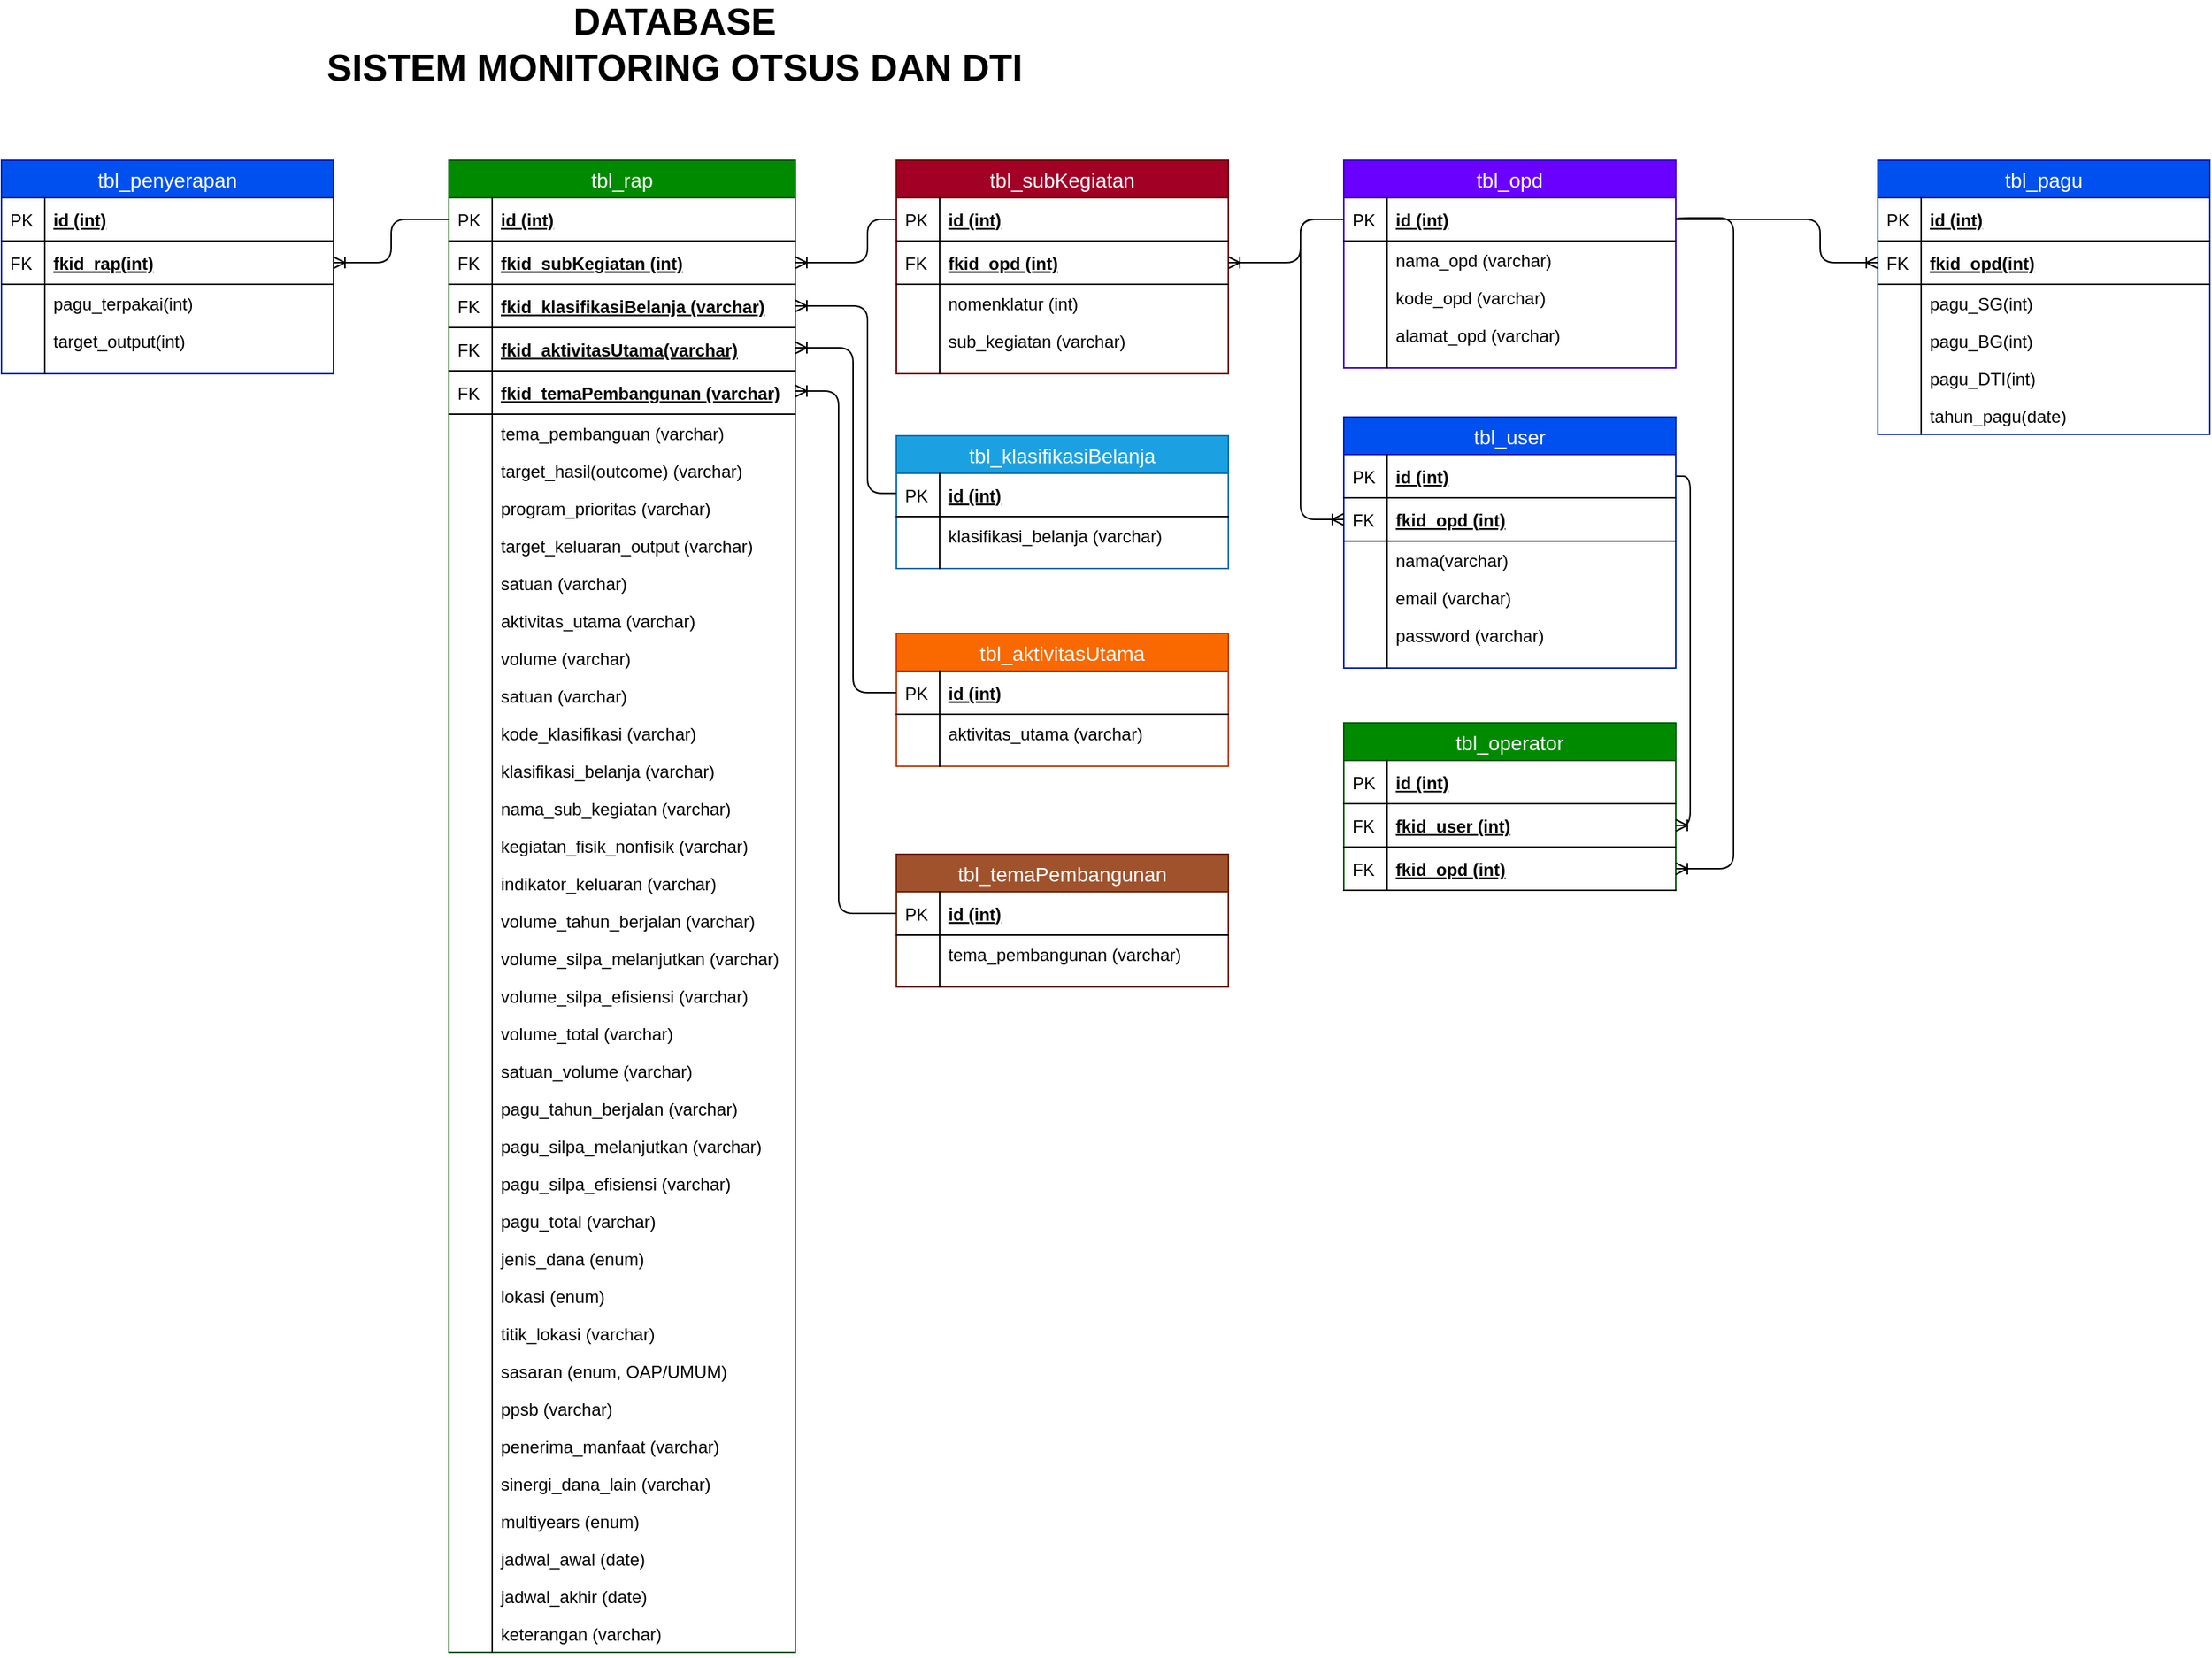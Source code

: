 <mxfile version="13.9.9" type="device"><diagram id="K3viTdpnSR7qCcORtHqd" name="Page-1"><mxGraphModel dx="-1563" dy="1185" grid="1" gridSize="10" guides="1" tooltips="1" connect="1" arrows="1" fold="1" page="1" pageScale="1" pageWidth="850" pageHeight="1100" math="0" shadow="0"><root><mxCell id="0"/><mxCell id="1" parent="0"/><mxCell id="S4pqoskQ82824vufFgF3-1" value="tbl_opd" style="swimlane;fontStyle=0;childLayout=stackLayout;horizontal=1;startSize=26;fillColor=#6a00ff;horizontalStack=0;resizeParent=1;resizeParentMax=0;resizeLast=0;collapsible=1;marginBottom=0;swimlaneFillColor=#ffffff;align=center;fontSize=14;strokeColor=#3700CC;fontColor=#ffffff;" parent="1" vertex="1"><mxGeometry x="2910" y="40" width="230" height="144" as="geometry"/></mxCell><mxCell id="S4pqoskQ82824vufFgF3-2" value="id (int)" style="shape=partialRectangle;top=0;left=0;right=0;bottom=1;align=left;verticalAlign=middle;fillColor=none;spacingLeft=34;spacingRight=4;overflow=hidden;rotatable=0;points=[[0,0.5],[1,0.5]];portConstraint=eastwest;dropTarget=0;fontStyle=5;fontSize=12;" parent="S4pqoskQ82824vufFgF3-1" vertex="1"><mxGeometry y="26" width="230" height="30" as="geometry"/></mxCell><mxCell id="S4pqoskQ82824vufFgF3-3" value="PK" style="shape=partialRectangle;top=0;left=0;bottom=0;fillColor=none;align=left;verticalAlign=middle;spacingLeft=4;spacingRight=4;overflow=hidden;rotatable=0;points=[];portConstraint=eastwest;part=1;fontSize=12;" parent="S4pqoskQ82824vufFgF3-2" vertex="1" connectable="0"><mxGeometry width="30" height="30" as="geometry"/></mxCell><mxCell id="S4pqoskQ82824vufFgF3-4" value="nama_opd (varchar)" style="shape=partialRectangle;top=0;left=0;right=0;bottom=0;align=left;verticalAlign=top;fillColor=none;spacingLeft=34;spacingRight=4;overflow=hidden;rotatable=0;points=[[0,0.5],[1,0.5]];portConstraint=eastwest;dropTarget=0;fontSize=12;" parent="S4pqoskQ82824vufFgF3-1" vertex="1"><mxGeometry y="56" width="230" height="26" as="geometry"/></mxCell><mxCell id="S4pqoskQ82824vufFgF3-5" value="" style="shape=partialRectangle;top=0;left=0;bottom=0;fillColor=none;align=left;verticalAlign=top;spacingLeft=4;spacingRight=4;overflow=hidden;rotatable=0;points=[];portConstraint=eastwest;part=1;fontSize=12;" parent="S4pqoskQ82824vufFgF3-4" vertex="1" connectable="0"><mxGeometry width="30" height="26" as="geometry"/></mxCell><mxCell id="S4pqoskQ82824vufFgF3-6" value="kode_opd (varchar)" style="shape=partialRectangle;top=0;left=0;right=0;bottom=0;align=left;verticalAlign=top;fillColor=none;spacingLeft=34;spacingRight=4;overflow=hidden;rotatable=0;points=[[0,0.5],[1,0.5]];portConstraint=eastwest;dropTarget=0;fontSize=12;" parent="S4pqoskQ82824vufFgF3-1" vertex="1"><mxGeometry y="82" width="230" height="26" as="geometry"/></mxCell><mxCell id="S4pqoskQ82824vufFgF3-7" value="" style="shape=partialRectangle;top=0;left=0;bottom=0;fillColor=none;align=left;verticalAlign=top;spacingLeft=4;spacingRight=4;overflow=hidden;rotatable=0;points=[];portConstraint=eastwest;part=1;fontSize=12;" parent="S4pqoskQ82824vufFgF3-6" vertex="1" connectable="0"><mxGeometry width="30" height="26" as="geometry"/></mxCell><mxCell id="S4pqoskQ82824vufFgF3-8" value="alamat_opd (varchar)" style="shape=partialRectangle;top=0;left=0;right=0;bottom=0;align=left;verticalAlign=top;fillColor=none;spacingLeft=34;spacingRight=4;overflow=hidden;rotatable=0;points=[[0,0.5],[1,0.5]];portConstraint=eastwest;dropTarget=0;fontSize=12;" parent="S4pqoskQ82824vufFgF3-1" vertex="1"><mxGeometry y="108" width="230" height="26" as="geometry"/></mxCell><mxCell id="S4pqoskQ82824vufFgF3-9" value="" style="shape=partialRectangle;top=0;left=0;bottom=0;fillColor=none;align=left;verticalAlign=top;spacingLeft=4;spacingRight=4;overflow=hidden;rotatable=0;points=[];portConstraint=eastwest;part=1;fontSize=12;" parent="S4pqoskQ82824vufFgF3-8" vertex="1" connectable="0"><mxGeometry width="30" height="26" as="geometry"/></mxCell><mxCell id="S4pqoskQ82824vufFgF3-10" value="" style="shape=partialRectangle;top=0;left=0;right=0;bottom=0;align=left;verticalAlign=top;fillColor=none;spacingLeft=34;spacingRight=4;overflow=hidden;rotatable=0;points=[[0,0.5],[1,0.5]];portConstraint=eastwest;dropTarget=0;fontSize=12;" parent="S4pqoskQ82824vufFgF3-1" vertex="1"><mxGeometry y="134" width="230" height="10" as="geometry"/></mxCell><mxCell id="S4pqoskQ82824vufFgF3-11" value="" style="shape=partialRectangle;top=0;left=0;bottom=0;fillColor=none;align=left;verticalAlign=top;spacingLeft=4;spacingRight=4;overflow=hidden;rotatable=0;points=[];portConstraint=eastwest;part=1;fontSize=12;" parent="S4pqoskQ82824vufFgF3-10" vertex="1" connectable="0"><mxGeometry width="30" height="10" as="geometry"/></mxCell><mxCell id="S4pqoskQ82824vufFgF3-12" value="tbl_rap" style="swimlane;fontStyle=0;childLayout=stackLayout;horizontal=1;startSize=26;fillColor=#008a00;horizontalStack=0;resizeParent=1;resizeParentMax=0;resizeLast=0;collapsible=1;marginBottom=0;swimlaneFillColor=#ffffff;align=center;fontSize=14;strokeColor=#005700;fontColor=#ffffff;" parent="1" vertex="1"><mxGeometry x="2290" y="40" width="240" height="1034" as="geometry"/></mxCell><mxCell id="S4pqoskQ82824vufFgF3-13" value="id (int)" style="shape=partialRectangle;top=0;left=0;right=0;bottom=1;align=left;verticalAlign=middle;fillColor=none;spacingLeft=34;spacingRight=4;overflow=hidden;rotatable=0;points=[[0,0.5],[1,0.5]];portConstraint=eastwest;dropTarget=0;fontStyle=5;fontSize=12;" parent="S4pqoskQ82824vufFgF3-12" vertex="1"><mxGeometry y="26" width="240" height="30" as="geometry"/></mxCell><mxCell id="S4pqoskQ82824vufFgF3-14" value="PK" style="shape=partialRectangle;top=0;left=0;bottom=0;fillColor=none;align=left;verticalAlign=middle;spacingLeft=4;spacingRight=4;overflow=hidden;rotatable=0;points=[];portConstraint=eastwest;part=1;fontSize=12;" parent="S4pqoskQ82824vufFgF3-13" vertex="1" connectable="0"><mxGeometry width="30" height="30" as="geometry"/></mxCell><mxCell id="S4pqoskQ82824vufFgF3-15" value="fkid_subKegiatan (int)" style="shape=partialRectangle;top=0;left=0;right=0;bottom=1;align=left;verticalAlign=middle;fillColor=none;spacingLeft=34;spacingRight=4;overflow=hidden;rotatable=0;points=[[0,0.5],[1,0.5]];portConstraint=eastwest;dropTarget=0;fontStyle=5;fontSize=12;" parent="S4pqoskQ82824vufFgF3-12" vertex="1"><mxGeometry y="56" width="240" height="30" as="geometry"/></mxCell><mxCell id="S4pqoskQ82824vufFgF3-16" value="FK" style="shape=partialRectangle;top=0;left=0;bottom=0;fillColor=none;align=left;verticalAlign=middle;spacingLeft=4;spacingRight=4;overflow=hidden;rotatable=0;points=[];portConstraint=eastwest;part=1;fontSize=12;" parent="S4pqoskQ82824vufFgF3-15" vertex="1" connectable="0"><mxGeometry width="30" height="30" as="geometry"/></mxCell><mxCell id="S4pqoskQ82824vufFgF3-17" value="fkid_klasifikasiBelanja (varchar)" style="shape=partialRectangle;top=0;left=0;right=0;bottom=1;align=left;verticalAlign=middle;fillColor=none;spacingLeft=34;spacingRight=4;overflow=hidden;rotatable=0;points=[[0,0.5],[1,0.5]];portConstraint=eastwest;dropTarget=0;fontStyle=5;fontSize=12;" parent="S4pqoskQ82824vufFgF3-12" vertex="1"><mxGeometry y="86" width="240" height="30" as="geometry"/></mxCell><mxCell id="S4pqoskQ82824vufFgF3-18" value="FK" style="shape=partialRectangle;top=0;left=0;bottom=0;fillColor=none;align=left;verticalAlign=middle;spacingLeft=4;spacingRight=4;overflow=hidden;rotatable=0;points=[];portConstraint=eastwest;part=1;fontSize=12;" parent="S4pqoskQ82824vufFgF3-17" vertex="1" connectable="0"><mxGeometry width="30" height="30" as="geometry"/></mxCell><mxCell id="S4pqoskQ82824vufFgF3-19" value="fkid_aktivitasUtama(varchar)" style="shape=partialRectangle;top=0;left=0;right=0;bottom=1;align=left;verticalAlign=middle;fillColor=none;spacingLeft=34;spacingRight=4;overflow=hidden;rotatable=0;points=[[0,0.5],[1,0.5]];portConstraint=eastwest;dropTarget=0;fontStyle=5;fontSize=12;" parent="S4pqoskQ82824vufFgF3-12" vertex="1"><mxGeometry y="116" width="240" height="30" as="geometry"/></mxCell><mxCell id="S4pqoskQ82824vufFgF3-20" value="FK" style="shape=partialRectangle;top=0;left=0;bottom=0;fillColor=none;align=left;verticalAlign=middle;spacingLeft=4;spacingRight=4;overflow=hidden;rotatable=0;points=[];portConstraint=eastwest;part=1;fontSize=12;" parent="S4pqoskQ82824vufFgF3-19" vertex="1" connectable="0"><mxGeometry width="30" height="30" as="geometry"/></mxCell><mxCell id="S4pqoskQ82824vufFgF3-21" value="fkid_temaPembangunan (varchar)" style="shape=partialRectangle;top=0;left=0;right=0;bottom=1;align=left;verticalAlign=middle;fillColor=none;spacingLeft=34;spacingRight=4;overflow=hidden;rotatable=0;points=[[0,0.5],[1,0.5]];portConstraint=eastwest;dropTarget=0;fontStyle=5;fontSize=12;" parent="S4pqoskQ82824vufFgF3-12" vertex="1"><mxGeometry y="146" width="240" height="30" as="geometry"/></mxCell><mxCell id="S4pqoskQ82824vufFgF3-22" value="FK" style="shape=partialRectangle;top=0;left=0;bottom=0;fillColor=none;align=left;verticalAlign=middle;spacingLeft=4;spacingRight=4;overflow=hidden;rotatable=0;points=[];portConstraint=eastwest;part=1;fontSize=12;" parent="S4pqoskQ82824vufFgF3-21" vertex="1" connectable="0"><mxGeometry width="30" height="30" as="geometry"/></mxCell><mxCell id="S4pqoskQ82824vufFgF3-23" value="tema_pembanguan (varchar)" style="shape=partialRectangle;top=0;left=0;right=0;bottom=0;align=left;verticalAlign=top;fillColor=none;spacingLeft=34;spacingRight=4;overflow=hidden;rotatable=0;points=[[0,0.5],[1,0.5]];portConstraint=eastwest;dropTarget=0;fontSize=12;" parent="S4pqoskQ82824vufFgF3-12" vertex="1"><mxGeometry y="176" width="240" height="26" as="geometry"/></mxCell><mxCell id="S4pqoskQ82824vufFgF3-24" value="" style="shape=partialRectangle;top=0;left=0;bottom=0;fillColor=none;align=left;verticalAlign=top;spacingLeft=4;spacingRight=4;overflow=hidden;rotatable=0;points=[];portConstraint=eastwest;part=1;fontSize=12;" parent="S4pqoskQ82824vufFgF3-23" vertex="1" connectable="0"><mxGeometry width="30" height="26" as="geometry"/></mxCell><mxCell id="S4pqoskQ82824vufFgF3-25" value="target_hasil(outcome) (varchar)" style="shape=partialRectangle;top=0;left=0;right=0;bottom=0;align=left;verticalAlign=top;fillColor=none;spacingLeft=34;spacingRight=4;overflow=hidden;rotatable=0;points=[[0,0.5],[1,0.5]];portConstraint=eastwest;dropTarget=0;fontSize=12;" parent="S4pqoskQ82824vufFgF3-12" vertex="1"><mxGeometry y="202" width="240" height="26" as="geometry"/></mxCell><mxCell id="S4pqoskQ82824vufFgF3-26" value="" style="shape=partialRectangle;top=0;left=0;bottom=0;fillColor=none;align=left;verticalAlign=top;spacingLeft=4;spacingRight=4;overflow=hidden;rotatable=0;points=[];portConstraint=eastwest;part=1;fontSize=12;" parent="S4pqoskQ82824vufFgF3-25" vertex="1" connectable="0"><mxGeometry width="30" height="26" as="geometry"/></mxCell><mxCell id="S4pqoskQ82824vufFgF3-27" value="program_prioritas (varchar)" style="shape=partialRectangle;top=0;left=0;right=0;bottom=0;align=left;verticalAlign=top;fillColor=none;spacingLeft=34;spacingRight=4;overflow=hidden;rotatable=0;points=[[0,0.5],[1,0.5]];portConstraint=eastwest;dropTarget=0;fontSize=12;" parent="S4pqoskQ82824vufFgF3-12" vertex="1"><mxGeometry y="228" width="240" height="26" as="geometry"/></mxCell><mxCell id="S4pqoskQ82824vufFgF3-28" value="" style="shape=partialRectangle;top=0;left=0;bottom=0;fillColor=none;align=left;verticalAlign=top;spacingLeft=4;spacingRight=4;overflow=hidden;rotatable=0;points=[];portConstraint=eastwest;part=1;fontSize=12;" parent="S4pqoskQ82824vufFgF3-27" vertex="1" connectable="0"><mxGeometry width="30" height="26" as="geometry"/></mxCell><mxCell id="S4pqoskQ82824vufFgF3-29" value="target_keluaran_output (varchar)" style="shape=partialRectangle;top=0;left=0;right=0;bottom=0;align=left;verticalAlign=top;fillColor=none;spacingLeft=34;spacingRight=4;overflow=hidden;rotatable=0;points=[[0,0.5],[1,0.5]];portConstraint=eastwest;dropTarget=0;fontSize=12;" parent="S4pqoskQ82824vufFgF3-12" vertex="1"><mxGeometry y="254" width="240" height="26" as="geometry"/></mxCell><mxCell id="S4pqoskQ82824vufFgF3-30" value="" style="shape=partialRectangle;top=0;left=0;bottom=0;fillColor=none;align=left;verticalAlign=top;spacingLeft=4;spacingRight=4;overflow=hidden;rotatable=0;points=[];portConstraint=eastwest;part=1;fontSize=12;" parent="S4pqoskQ82824vufFgF3-29" vertex="1" connectable="0"><mxGeometry width="30" height="26" as="geometry"/></mxCell><mxCell id="S4pqoskQ82824vufFgF3-31" value="satuan (varchar)" style="shape=partialRectangle;top=0;left=0;right=0;bottom=0;align=left;verticalAlign=top;fillColor=none;spacingLeft=34;spacingRight=4;overflow=hidden;rotatable=0;points=[[0,0.5],[1,0.5]];portConstraint=eastwest;dropTarget=0;fontSize=12;" parent="S4pqoskQ82824vufFgF3-12" vertex="1"><mxGeometry y="280" width="240" height="26" as="geometry"/></mxCell><mxCell id="S4pqoskQ82824vufFgF3-32" value="" style="shape=partialRectangle;top=0;left=0;bottom=0;fillColor=none;align=left;verticalAlign=top;spacingLeft=4;spacingRight=4;overflow=hidden;rotatable=0;points=[];portConstraint=eastwest;part=1;fontSize=12;" parent="S4pqoskQ82824vufFgF3-31" vertex="1" connectable="0"><mxGeometry width="30" height="26" as="geometry"/></mxCell><mxCell id="S4pqoskQ82824vufFgF3-33" value="aktivitas_utama (varchar)" style="shape=partialRectangle;top=0;left=0;right=0;bottom=0;align=left;verticalAlign=top;fillColor=none;spacingLeft=34;spacingRight=4;overflow=hidden;rotatable=0;points=[[0,0.5],[1,0.5]];portConstraint=eastwest;dropTarget=0;fontSize=12;" parent="S4pqoskQ82824vufFgF3-12" vertex="1"><mxGeometry y="306" width="240" height="26" as="geometry"/></mxCell><mxCell id="S4pqoskQ82824vufFgF3-34" value="" style="shape=partialRectangle;top=0;left=0;bottom=0;fillColor=none;align=left;verticalAlign=top;spacingLeft=4;spacingRight=4;overflow=hidden;rotatable=0;points=[];portConstraint=eastwest;part=1;fontSize=12;" parent="S4pqoskQ82824vufFgF3-33" vertex="1" connectable="0"><mxGeometry width="30" height="26" as="geometry"/></mxCell><mxCell id="S4pqoskQ82824vufFgF3-35" value="volume (varchar)" style="shape=partialRectangle;top=0;left=0;right=0;bottom=0;align=left;verticalAlign=top;fillColor=none;spacingLeft=34;spacingRight=4;overflow=hidden;rotatable=0;points=[[0,0.5],[1,0.5]];portConstraint=eastwest;dropTarget=0;fontSize=12;" parent="S4pqoskQ82824vufFgF3-12" vertex="1"><mxGeometry y="332" width="240" height="26" as="geometry"/></mxCell><mxCell id="S4pqoskQ82824vufFgF3-36" value="" style="shape=partialRectangle;top=0;left=0;bottom=0;fillColor=none;align=left;verticalAlign=top;spacingLeft=4;spacingRight=4;overflow=hidden;rotatable=0;points=[];portConstraint=eastwest;part=1;fontSize=12;" parent="S4pqoskQ82824vufFgF3-35" vertex="1" connectable="0"><mxGeometry width="30" height="26" as="geometry"/></mxCell><mxCell id="S4pqoskQ82824vufFgF3-37" value="satuan (varchar)" style="shape=partialRectangle;top=0;left=0;right=0;bottom=0;align=left;verticalAlign=top;fillColor=none;spacingLeft=34;spacingRight=4;overflow=hidden;rotatable=0;points=[[0,0.5],[1,0.5]];portConstraint=eastwest;dropTarget=0;fontSize=12;" parent="S4pqoskQ82824vufFgF3-12" vertex="1"><mxGeometry y="358" width="240" height="26" as="geometry"/></mxCell><mxCell id="S4pqoskQ82824vufFgF3-38" value="" style="shape=partialRectangle;top=0;left=0;bottom=0;fillColor=none;align=left;verticalAlign=top;spacingLeft=4;spacingRight=4;overflow=hidden;rotatable=0;points=[];portConstraint=eastwest;part=1;fontSize=12;" parent="S4pqoskQ82824vufFgF3-37" vertex="1" connectable="0"><mxGeometry width="30" height="26" as="geometry"/></mxCell><mxCell id="S4pqoskQ82824vufFgF3-39" value="kode_klasifikasi (varchar)" style="shape=partialRectangle;top=0;left=0;right=0;bottom=0;align=left;verticalAlign=top;fillColor=none;spacingLeft=34;spacingRight=4;overflow=hidden;rotatable=0;points=[[0,0.5],[1,0.5]];portConstraint=eastwest;dropTarget=0;fontSize=12;" parent="S4pqoskQ82824vufFgF3-12" vertex="1"><mxGeometry y="384" width="240" height="26" as="geometry"/></mxCell><mxCell id="S4pqoskQ82824vufFgF3-40" value="" style="shape=partialRectangle;top=0;left=0;bottom=0;fillColor=none;align=left;verticalAlign=top;spacingLeft=4;spacingRight=4;overflow=hidden;rotatable=0;points=[];portConstraint=eastwest;part=1;fontSize=12;" parent="S4pqoskQ82824vufFgF3-39" vertex="1" connectable="0"><mxGeometry width="30" height="26" as="geometry"/></mxCell><mxCell id="S4pqoskQ82824vufFgF3-41" value="klasifikasi_belanja (varchar)" style="shape=partialRectangle;top=0;left=0;right=0;bottom=0;align=left;verticalAlign=top;fillColor=none;spacingLeft=34;spacingRight=4;overflow=hidden;rotatable=0;points=[[0,0.5],[1,0.5]];portConstraint=eastwest;dropTarget=0;fontSize=12;" parent="S4pqoskQ82824vufFgF3-12" vertex="1"><mxGeometry y="410" width="240" height="26" as="geometry"/></mxCell><mxCell id="S4pqoskQ82824vufFgF3-42" value="" style="shape=partialRectangle;top=0;left=0;bottom=0;fillColor=none;align=left;verticalAlign=top;spacingLeft=4;spacingRight=4;overflow=hidden;rotatable=0;points=[];portConstraint=eastwest;part=1;fontSize=12;" parent="S4pqoskQ82824vufFgF3-41" vertex="1" connectable="0"><mxGeometry width="30" height="26" as="geometry"/></mxCell><mxCell id="S4pqoskQ82824vufFgF3-43" value="nama_sub_kegiatan (varchar)" style="shape=partialRectangle;top=0;left=0;right=0;bottom=0;align=left;verticalAlign=top;fillColor=none;spacingLeft=34;spacingRight=4;overflow=hidden;rotatable=0;points=[[0,0.5],[1,0.5]];portConstraint=eastwest;dropTarget=0;fontSize=12;" parent="S4pqoskQ82824vufFgF3-12" vertex="1"><mxGeometry y="436" width="240" height="26" as="geometry"/></mxCell><mxCell id="S4pqoskQ82824vufFgF3-44" value="" style="shape=partialRectangle;top=0;left=0;bottom=0;fillColor=none;align=left;verticalAlign=top;spacingLeft=4;spacingRight=4;overflow=hidden;rotatable=0;points=[];portConstraint=eastwest;part=1;fontSize=12;" parent="S4pqoskQ82824vufFgF3-43" vertex="1" connectable="0"><mxGeometry width="30" height="26" as="geometry"/></mxCell><mxCell id="S4pqoskQ82824vufFgF3-45" value="kegiatan_fisik_nonfisik (varchar)" style="shape=partialRectangle;top=0;left=0;right=0;bottom=0;align=left;verticalAlign=top;fillColor=none;spacingLeft=34;spacingRight=4;overflow=hidden;rotatable=0;points=[[0,0.5],[1,0.5]];portConstraint=eastwest;dropTarget=0;fontSize=12;" parent="S4pqoskQ82824vufFgF3-12" vertex="1"><mxGeometry y="462" width="240" height="26" as="geometry"/></mxCell><mxCell id="S4pqoskQ82824vufFgF3-46" value="" style="shape=partialRectangle;top=0;left=0;bottom=0;fillColor=none;align=left;verticalAlign=top;spacingLeft=4;spacingRight=4;overflow=hidden;rotatable=0;points=[];portConstraint=eastwest;part=1;fontSize=12;" parent="S4pqoskQ82824vufFgF3-45" vertex="1" connectable="0"><mxGeometry width="30" height="26" as="geometry"/></mxCell><mxCell id="S4pqoskQ82824vufFgF3-47" value="indikator_keluaran (varchar)" style="shape=partialRectangle;top=0;left=0;right=0;bottom=0;align=left;verticalAlign=top;fillColor=none;spacingLeft=34;spacingRight=4;overflow=hidden;rotatable=0;points=[[0,0.5],[1,0.5]];portConstraint=eastwest;dropTarget=0;fontSize=12;" parent="S4pqoskQ82824vufFgF3-12" vertex="1"><mxGeometry y="488" width="240" height="26" as="geometry"/></mxCell><mxCell id="S4pqoskQ82824vufFgF3-48" value="" style="shape=partialRectangle;top=0;left=0;bottom=0;fillColor=none;align=left;verticalAlign=top;spacingLeft=4;spacingRight=4;overflow=hidden;rotatable=0;points=[];portConstraint=eastwest;part=1;fontSize=12;" parent="S4pqoskQ82824vufFgF3-47" vertex="1" connectable="0"><mxGeometry width="30" height="26" as="geometry"/></mxCell><mxCell id="S4pqoskQ82824vufFgF3-49" value="volume_tahun_berjalan (varchar)" style="shape=partialRectangle;top=0;left=0;right=0;bottom=0;align=left;verticalAlign=top;fillColor=none;spacingLeft=34;spacingRight=4;overflow=hidden;rotatable=0;points=[[0,0.5],[1,0.5]];portConstraint=eastwest;dropTarget=0;fontSize=12;" parent="S4pqoskQ82824vufFgF3-12" vertex="1"><mxGeometry y="514" width="240" height="26" as="geometry"/></mxCell><mxCell id="S4pqoskQ82824vufFgF3-50" value="" style="shape=partialRectangle;top=0;left=0;bottom=0;fillColor=none;align=left;verticalAlign=top;spacingLeft=4;spacingRight=4;overflow=hidden;rotatable=0;points=[];portConstraint=eastwest;part=1;fontSize=12;" parent="S4pqoskQ82824vufFgF3-49" vertex="1" connectable="0"><mxGeometry width="30" height="26" as="geometry"/></mxCell><mxCell id="S4pqoskQ82824vufFgF3-51" value="volume_silpa_melanjutkan (varchar)" style="shape=partialRectangle;top=0;left=0;right=0;bottom=0;align=left;verticalAlign=top;fillColor=none;spacingLeft=34;spacingRight=4;overflow=hidden;rotatable=0;points=[[0,0.5],[1,0.5]];portConstraint=eastwest;dropTarget=0;fontSize=12;" parent="S4pqoskQ82824vufFgF3-12" vertex="1"><mxGeometry y="540" width="240" height="26" as="geometry"/></mxCell><mxCell id="S4pqoskQ82824vufFgF3-52" value="" style="shape=partialRectangle;top=0;left=0;bottom=0;fillColor=none;align=left;verticalAlign=top;spacingLeft=4;spacingRight=4;overflow=hidden;rotatable=0;points=[];portConstraint=eastwest;part=1;fontSize=12;" parent="S4pqoskQ82824vufFgF3-51" vertex="1" connectable="0"><mxGeometry width="30" height="26" as="geometry"/></mxCell><mxCell id="S4pqoskQ82824vufFgF3-53" value="volume_silpa_efisiensi (varchar)" style="shape=partialRectangle;top=0;left=0;right=0;bottom=0;align=left;verticalAlign=top;fillColor=none;spacingLeft=34;spacingRight=4;overflow=hidden;rotatable=0;points=[[0,0.5],[1,0.5]];portConstraint=eastwest;dropTarget=0;fontSize=12;" parent="S4pqoskQ82824vufFgF3-12" vertex="1"><mxGeometry y="566" width="240" height="26" as="geometry"/></mxCell><mxCell id="S4pqoskQ82824vufFgF3-54" value="" style="shape=partialRectangle;top=0;left=0;bottom=0;fillColor=none;align=left;verticalAlign=top;spacingLeft=4;spacingRight=4;overflow=hidden;rotatable=0;points=[];portConstraint=eastwest;part=1;fontSize=12;" parent="S4pqoskQ82824vufFgF3-53" vertex="1" connectable="0"><mxGeometry width="30" height="26" as="geometry"/></mxCell><mxCell id="S4pqoskQ82824vufFgF3-55" value="volume_total (varchar)" style="shape=partialRectangle;top=0;left=0;right=0;bottom=0;align=left;verticalAlign=top;fillColor=none;spacingLeft=34;spacingRight=4;overflow=hidden;rotatable=0;points=[[0,0.5],[1,0.5]];portConstraint=eastwest;dropTarget=0;fontSize=12;" parent="S4pqoskQ82824vufFgF3-12" vertex="1"><mxGeometry y="592" width="240" height="26" as="geometry"/></mxCell><mxCell id="S4pqoskQ82824vufFgF3-56" value="" style="shape=partialRectangle;top=0;left=0;bottom=0;fillColor=none;align=left;verticalAlign=top;spacingLeft=4;spacingRight=4;overflow=hidden;rotatable=0;points=[];portConstraint=eastwest;part=1;fontSize=12;" parent="S4pqoskQ82824vufFgF3-55" vertex="1" connectable="0"><mxGeometry width="30" height="26" as="geometry"/></mxCell><mxCell id="S4pqoskQ82824vufFgF3-57" value="satuan_volume (varchar)" style="shape=partialRectangle;top=0;left=0;right=0;bottom=0;align=left;verticalAlign=top;fillColor=none;spacingLeft=34;spacingRight=4;overflow=hidden;rotatable=0;points=[[0,0.5],[1,0.5]];portConstraint=eastwest;dropTarget=0;fontSize=12;" parent="S4pqoskQ82824vufFgF3-12" vertex="1"><mxGeometry y="618" width="240" height="26" as="geometry"/></mxCell><mxCell id="S4pqoskQ82824vufFgF3-58" value="" style="shape=partialRectangle;top=0;left=0;bottom=0;fillColor=none;align=left;verticalAlign=top;spacingLeft=4;spacingRight=4;overflow=hidden;rotatable=0;points=[];portConstraint=eastwest;part=1;fontSize=12;" parent="S4pqoskQ82824vufFgF3-57" vertex="1" connectable="0"><mxGeometry width="30" height="26" as="geometry"/></mxCell><mxCell id="S4pqoskQ82824vufFgF3-59" value="pagu_tahun_berjalan (varchar)" style="shape=partialRectangle;top=0;left=0;right=0;bottom=0;align=left;verticalAlign=top;fillColor=none;spacingLeft=34;spacingRight=4;overflow=hidden;rotatable=0;points=[[0,0.5],[1,0.5]];portConstraint=eastwest;dropTarget=0;fontSize=12;" parent="S4pqoskQ82824vufFgF3-12" vertex="1"><mxGeometry y="644" width="240" height="26" as="geometry"/></mxCell><mxCell id="S4pqoskQ82824vufFgF3-60" value="" style="shape=partialRectangle;top=0;left=0;bottom=0;fillColor=none;align=left;verticalAlign=top;spacingLeft=4;spacingRight=4;overflow=hidden;rotatable=0;points=[];portConstraint=eastwest;part=1;fontSize=12;" parent="S4pqoskQ82824vufFgF3-59" vertex="1" connectable="0"><mxGeometry width="30" height="26" as="geometry"/></mxCell><mxCell id="S4pqoskQ82824vufFgF3-61" value="pagu_silpa_melanjutkan (varchar)" style="shape=partialRectangle;top=0;left=0;right=0;bottom=0;align=left;verticalAlign=top;fillColor=none;spacingLeft=34;spacingRight=4;overflow=hidden;rotatable=0;points=[[0,0.5],[1,0.5]];portConstraint=eastwest;dropTarget=0;fontSize=12;" parent="S4pqoskQ82824vufFgF3-12" vertex="1"><mxGeometry y="670" width="240" height="26" as="geometry"/></mxCell><mxCell id="S4pqoskQ82824vufFgF3-62" value="" style="shape=partialRectangle;top=0;left=0;bottom=0;fillColor=none;align=left;verticalAlign=top;spacingLeft=4;spacingRight=4;overflow=hidden;rotatable=0;points=[];portConstraint=eastwest;part=1;fontSize=12;" parent="S4pqoskQ82824vufFgF3-61" vertex="1" connectable="0"><mxGeometry width="30" height="26" as="geometry"/></mxCell><mxCell id="S4pqoskQ82824vufFgF3-63" value="pagu_silpa_efisiensi (varchar)" style="shape=partialRectangle;top=0;left=0;right=0;bottom=0;align=left;verticalAlign=top;fillColor=none;spacingLeft=34;spacingRight=4;overflow=hidden;rotatable=0;points=[[0,0.5],[1,0.5]];portConstraint=eastwest;dropTarget=0;fontSize=12;" parent="S4pqoskQ82824vufFgF3-12" vertex="1"><mxGeometry y="696" width="240" height="26" as="geometry"/></mxCell><mxCell id="S4pqoskQ82824vufFgF3-64" value="" style="shape=partialRectangle;top=0;left=0;bottom=0;fillColor=none;align=left;verticalAlign=top;spacingLeft=4;spacingRight=4;overflow=hidden;rotatable=0;points=[];portConstraint=eastwest;part=1;fontSize=12;" parent="S4pqoskQ82824vufFgF3-63" vertex="1" connectable="0"><mxGeometry width="30" height="26" as="geometry"/></mxCell><mxCell id="S4pqoskQ82824vufFgF3-65" value="pagu_total (varchar)" style="shape=partialRectangle;top=0;left=0;right=0;bottom=0;align=left;verticalAlign=top;fillColor=none;spacingLeft=34;spacingRight=4;overflow=hidden;rotatable=0;points=[[0,0.5],[1,0.5]];portConstraint=eastwest;dropTarget=0;fontSize=12;" parent="S4pqoskQ82824vufFgF3-12" vertex="1"><mxGeometry y="722" width="240" height="26" as="geometry"/></mxCell><mxCell id="S4pqoskQ82824vufFgF3-66" value="" style="shape=partialRectangle;top=0;left=0;bottom=0;fillColor=none;align=left;verticalAlign=top;spacingLeft=4;spacingRight=4;overflow=hidden;rotatable=0;points=[];portConstraint=eastwest;part=1;fontSize=12;" parent="S4pqoskQ82824vufFgF3-65" vertex="1" connectable="0"><mxGeometry width="30" height="26" as="geometry"/></mxCell><mxCell id="S4pqoskQ82824vufFgF3-67" value="jenis_dana (enum)" style="shape=partialRectangle;top=0;left=0;right=0;bottom=0;align=left;verticalAlign=top;fillColor=none;spacingLeft=34;spacingRight=4;overflow=hidden;rotatable=0;points=[[0,0.5],[1,0.5]];portConstraint=eastwest;dropTarget=0;fontSize=12;" parent="S4pqoskQ82824vufFgF3-12" vertex="1"><mxGeometry y="748" width="240" height="26" as="geometry"/></mxCell><mxCell id="S4pqoskQ82824vufFgF3-68" value="" style="shape=partialRectangle;top=0;left=0;bottom=0;fillColor=none;align=left;verticalAlign=top;spacingLeft=4;spacingRight=4;overflow=hidden;rotatable=0;points=[];portConstraint=eastwest;part=1;fontSize=12;" parent="S4pqoskQ82824vufFgF3-67" vertex="1" connectable="0"><mxGeometry width="30" height="26" as="geometry"/></mxCell><mxCell id="S4pqoskQ82824vufFgF3-69" value="lokasi (enum)" style="shape=partialRectangle;top=0;left=0;right=0;bottom=0;align=left;verticalAlign=top;fillColor=none;spacingLeft=34;spacingRight=4;overflow=hidden;rotatable=0;points=[[0,0.5],[1,0.5]];portConstraint=eastwest;dropTarget=0;fontSize=12;" parent="S4pqoskQ82824vufFgF3-12" vertex="1"><mxGeometry y="774" width="240" height="26" as="geometry"/></mxCell><mxCell id="S4pqoskQ82824vufFgF3-70" value="" style="shape=partialRectangle;top=0;left=0;bottom=0;fillColor=none;align=left;verticalAlign=top;spacingLeft=4;spacingRight=4;overflow=hidden;rotatable=0;points=[];portConstraint=eastwest;part=1;fontSize=12;" parent="S4pqoskQ82824vufFgF3-69" vertex="1" connectable="0"><mxGeometry width="30" height="26" as="geometry"/></mxCell><mxCell id="S4pqoskQ82824vufFgF3-71" value="titik_lokasi (varchar)" style="shape=partialRectangle;top=0;left=0;right=0;bottom=0;align=left;verticalAlign=top;fillColor=none;spacingLeft=34;spacingRight=4;overflow=hidden;rotatable=0;points=[[0,0.5],[1,0.5]];portConstraint=eastwest;dropTarget=0;fontSize=12;" parent="S4pqoskQ82824vufFgF3-12" vertex="1"><mxGeometry y="800" width="240" height="26" as="geometry"/></mxCell><mxCell id="S4pqoskQ82824vufFgF3-72" value="" style="shape=partialRectangle;top=0;left=0;bottom=0;fillColor=none;align=left;verticalAlign=top;spacingLeft=4;spacingRight=4;overflow=hidden;rotatable=0;points=[];portConstraint=eastwest;part=1;fontSize=12;" parent="S4pqoskQ82824vufFgF3-71" vertex="1" connectable="0"><mxGeometry width="30" height="26" as="geometry"/></mxCell><mxCell id="S4pqoskQ82824vufFgF3-73" value="sasaran (enum, OAP/UMUM)" style="shape=partialRectangle;top=0;left=0;right=0;bottom=0;align=left;verticalAlign=top;fillColor=none;spacingLeft=34;spacingRight=4;overflow=hidden;rotatable=0;points=[[0,0.5],[1,0.5]];portConstraint=eastwest;dropTarget=0;fontSize=12;" parent="S4pqoskQ82824vufFgF3-12" vertex="1"><mxGeometry y="826" width="240" height="26" as="geometry"/></mxCell><mxCell id="S4pqoskQ82824vufFgF3-74" value="" style="shape=partialRectangle;top=0;left=0;bottom=0;fillColor=none;align=left;verticalAlign=top;spacingLeft=4;spacingRight=4;overflow=hidden;rotatable=0;points=[];portConstraint=eastwest;part=1;fontSize=12;" parent="S4pqoskQ82824vufFgF3-73" vertex="1" connectable="0"><mxGeometry width="30" height="26" as="geometry"/></mxCell><mxCell id="S4pqoskQ82824vufFgF3-75" value="ppsb (varchar)" style="shape=partialRectangle;top=0;left=0;right=0;bottom=0;align=left;verticalAlign=top;fillColor=none;spacingLeft=34;spacingRight=4;overflow=hidden;rotatable=0;points=[[0,0.5],[1,0.5]];portConstraint=eastwest;dropTarget=0;fontSize=12;" parent="S4pqoskQ82824vufFgF3-12" vertex="1"><mxGeometry y="852" width="240" height="26" as="geometry"/></mxCell><mxCell id="S4pqoskQ82824vufFgF3-76" value="" style="shape=partialRectangle;top=0;left=0;bottom=0;fillColor=none;align=left;verticalAlign=top;spacingLeft=4;spacingRight=4;overflow=hidden;rotatable=0;points=[];portConstraint=eastwest;part=1;fontSize=12;" parent="S4pqoskQ82824vufFgF3-75" vertex="1" connectable="0"><mxGeometry width="30" height="26" as="geometry"/></mxCell><mxCell id="S4pqoskQ82824vufFgF3-77" value="penerima_manfaat (varchar)" style="shape=partialRectangle;top=0;left=0;right=0;bottom=0;align=left;verticalAlign=top;fillColor=none;spacingLeft=34;spacingRight=4;overflow=hidden;rotatable=0;points=[[0,0.5],[1,0.5]];portConstraint=eastwest;dropTarget=0;fontSize=12;" parent="S4pqoskQ82824vufFgF3-12" vertex="1"><mxGeometry y="878" width="240" height="26" as="geometry"/></mxCell><mxCell id="S4pqoskQ82824vufFgF3-78" value="" style="shape=partialRectangle;top=0;left=0;bottom=0;fillColor=none;align=left;verticalAlign=top;spacingLeft=4;spacingRight=4;overflow=hidden;rotatable=0;points=[];portConstraint=eastwest;part=1;fontSize=12;" parent="S4pqoskQ82824vufFgF3-77" vertex="1" connectable="0"><mxGeometry width="30" height="26" as="geometry"/></mxCell><mxCell id="S4pqoskQ82824vufFgF3-79" value="sinergi_dana_lain (varchar)" style="shape=partialRectangle;top=0;left=0;right=0;bottom=0;align=left;verticalAlign=top;fillColor=none;spacingLeft=34;spacingRight=4;overflow=hidden;rotatable=0;points=[[0,0.5],[1,0.5]];portConstraint=eastwest;dropTarget=0;fontSize=12;" parent="S4pqoskQ82824vufFgF3-12" vertex="1"><mxGeometry y="904" width="240" height="26" as="geometry"/></mxCell><mxCell id="S4pqoskQ82824vufFgF3-80" value="" style="shape=partialRectangle;top=0;left=0;bottom=0;fillColor=none;align=left;verticalAlign=top;spacingLeft=4;spacingRight=4;overflow=hidden;rotatable=0;points=[];portConstraint=eastwest;part=1;fontSize=12;" parent="S4pqoskQ82824vufFgF3-79" vertex="1" connectable="0"><mxGeometry width="30" height="26" as="geometry"/></mxCell><mxCell id="S4pqoskQ82824vufFgF3-81" value="multiyears (enum)" style="shape=partialRectangle;top=0;left=0;right=0;bottom=0;align=left;verticalAlign=top;fillColor=none;spacingLeft=34;spacingRight=4;overflow=hidden;rotatable=0;points=[[0,0.5],[1,0.5]];portConstraint=eastwest;dropTarget=0;fontSize=12;" parent="S4pqoskQ82824vufFgF3-12" vertex="1"><mxGeometry y="930" width="240" height="26" as="geometry"/></mxCell><mxCell id="S4pqoskQ82824vufFgF3-82" value="" style="shape=partialRectangle;top=0;left=0;bottom=0;fillColor=none;align=left;verticalAlign=top;spacingLeft=4;spacingRight=4;overflow=hidden;rotatable=0;points=[];portConstraint=eastwest;part=1;fontSize=12;" parent="S4pqoskQ82824vufFgF3-81" vertex="1" connectable="0"><mxGeometry width="30" height="26" as="geometry"/></mxCell><mxCell id="S4pqoskQ82824vufFgF3-83" value="jadwal_awal (date)" style="shape=partialRectangle;top=0;left=0;right=0;bottom=0;align=left;verticalAlign=top;fillColor=none;spacingLeft=34;spacingRight=4;overflow=hidden;rotatable=0;points=[[0,0.5],[1,0.5]];portConstraint=eastwest;dropTarget=0;fontSize=12;" parent="S4pqoskQ82824vufFgF3-12" vertex="1"><mxGeometry y="956" width="240" height="26" as="geometry"/></mxCell><mxCell id="S4pqoskQ82824vufFgF3-84" value="" style="shape=partialRectangle;top=0;left=0;bottom=0;fillColor=none;align=left;verticalAlign=top;spacingLeft=4;spacingRight=4;overflow=hidden;rotatable=0;points=[];portConstraint=eastwest;part=1;fontSize=12;" parent="S4pqoskQ82824vufFgF3-83" vertex="1" connectable="0"><mxGeometry width="30" height="26" as="geometry"/></mxCell><mxCell id="S4pqoskQ82824vufFgF3-85" value="jadwal_akhir (date)" style="shape=partialRectangle;top=0;left=0;right=0;bottom=0;align=left;verticalAlign=top;fillColor=none;spacingLeft=34;spacingRight=4;overflow=hidden;rotatable=0;points=[[0,0.5],[1,0.5]];portConstraint=eastwest;dropTarget=0;fontSize=12;" parent="S4pqoskQ82824vufFgF3-12" vertex="1"><mxGeometry y="982" width="240" height="26" as="geometry"/></mxCell><mxCell id="S4pqoskQ82824vufFgF3-86" value="" style="shape=partialRectangle;top=0;left=0;bottom=0;fillColor=none;align=left;verticalAlign=top;spacingLeft=4;spacingRight=4;overflow=hidden;rotatable=0;points=[];portConstraint=eastwest;part=1;fontSize=12;" parent="S4pqoskQ82824vufFgF3-85" vertex="1" connectable="0"><mxGeometry width="30" height="26" as="geometry"/></mxCell><mxCell id="S4pqoskQ82824vufFgF3-87" value="keterangan (varchar)" style="shape=partialRectangle;top=0;left=0;right=0;bottom=0;align=left;verticalAlign=top;fillColor=none;spacingLeft=34;spacingRight=4;overflow=hidden;rotatable=0;points=[[0,0.5],[1,0.5]];portConstraint=eastwest;dropTarget=0;fontSize=12;" parent="S4pqoskQ82824vufFgF3-12" vertex="1"><mxGeometry y="1008" width="240" height="26" as="geometry"/></mxCell><mxCell id="S4pqoskQ82824vufFgF3-88" value="" style="shape=partialRectangle;top=0;left=0;bottom=0;fillColor=none;align=left;verticalAlign=top;spacingLeft=4;spacingRight=4;overflow=hidden;rotatable=0;points=[];portConstraint=eastwest;part=1;fontSize=12;" parent="S4pqoskQ82824vufFgF3-87" vertex="1" connectable="0"><mxGeometry width="30" height="26" as="geometry"/></mxCell><mxCell id="S4pqoskQ82824vufFgF3-89" value="tbl_user" style="swimlane;fontStyle=0;childLayout=stackLayout;horizontal=1;startSize=26;fillColor=#0050ef;horizontalStack=0;resizeParent=1;resizeParentMax=0;resizeLast=0;collapsible=1;marginBottom=0;swimlaneFillColor=#ffffff;align=center;fontSize=14;strokeColor=#001DBC;fontColor=#ffffff;" parent="1" vertex="1"><mxGeometry x="2910" y="218" width="230" height="174" as="geometry"/></mxCell><mxCell id="S4pqoskQ82824vufFgF3-90" value="id (int)" style="shape=partialRectangle;top=0;left=0;right=0;bottom=1;align=left;verticalAlign=middle;fillColor=none;spacingLeft=34;spacingRight=4;overflow=hidden;rotatable=0;points=[[0,0.5],[1,0.5]];portConstraint=eastwest;dropTarget=0;fontStyle=5;fontSize=12;" parent="S4pqoskQ82824vufFgF3-89" vertex="1"><mxGeometry y="26" width="230" height="30" as="geometry"/></mxCell><mxCell id="S4pqoskQ82824vufFgF3-91" value="PK" style="shape=partialRectangle;top=0;left=0;bottom=0;fillColor=none;align=left;verticalAlign=middle;spacingLeft=4;spacingRight=4;overflow=hidden;rotatable=0;points=[];portConstraint=eastwest;part=1;fontSize=12;" parent="S4pqoskQ82824vufFgF3-90" vertex="1" connectable="0"><mxGeometry width="30" height="30" as="geometry"/></mxCell><mxCell id="S4pqoskQ82824vufFgF3-92" value="fkid_opd (int)" style="shape=partialRectangle;top=0;left=0;right=0;bottom=1;align=left;verticalAlign=middle;fillColor=none;spacingLeft=34;spacingRight=4;overflow=hidden;rotatable=0;points=[[0,0.5],[1,0.5]];portConstraint=eastwest;dropTarget=0;fontStyle=5;fontSize=12;" parent="S4pqoskQ82824vufFgF3-89" vertex="1"><mxGeometry y="56" width="230" height="30" as="geometry"/></mxCell><mxCell id="S4pqoskQ82824vufFgF3-93" value="FK" style="shape=partialRectangle;top=0;left=0;bottom=0;fillColor=none;align=left;verticalAlign=middle;spacingLeft=4;spacingRight=4;overflow=hidden;rotatable=0;points=[];portConstraint=eastwest;part=1;fontSize=12;" parent="S4pqoskQ82824vufFgF3-92" vertex="1" connectable="0"><mxGeometry width="30" height="30" as="geometry"/></mxCell><mxCell id="S4pqoskQ82824vufFgF3-94" value="nama(varchar)" style="shape=partialRectangle;top=0;left=0;right=0;bottom=0;align=left;verticalAlign=top;fillColor=none;spacingLeft=34;spacingRight=4;overflow=hidden;rotatable=0;points=[[0,0.5],[1,0.5]];portConstraint=eastwest;dropTarget=0;fontSize=12;" parent="S4pqoskQ82824vufFgF3-89" vertex="1"><mxGeometry y="86" width="230" height="26" as="geometry"/></mxCell><mxCell id="S4pqoskQ82824vufFgF3-95" value="" style="shape=partialRectangle;top=0;left=0;bottom=0;fillColor=none;align=left;verticalAlign=top;spacingLeft=4;spacingRight=4;overflow=hidden;rotatable=0;points=[];portConstraint=eastwest;part=1;fontSize=12;" parent="S4pqoskQ82824vufFgF3-94" vertex="1" connectable="0"><mxGeometry width="30" height="26" as="geometry"/></mxCell><mxCell id="S4pqoskQ82824vufFgF3-96" value="email (varchar)" style="shape=partialRectangle;top=0;left=0;right=0;bottom=0;align=left;verticalAlign=top;fillColor=none;spacingLeft=34;spacingRight=4;overflow=hidden;rotatable=0;points=[[0,0.5],[1,0.5]];portConstraint=eastwest;dropTarget=0;fontSize=12;" parent="S4pqoskQ82824vufFgF3-89" vertex="1"><mxGeometry y="112" width="230" height="26" as="geometry"/></mxCell><mxCell id="S4pqoskQ82824vufFgF3-97" value="" style="shape=partialRectangle;top=0;left=0;bottom=0;fillColor=none;align=left;verticalAlign=top;spacingLeft=4;spacingRight=4;overflow=hidden;rotatable=0;points=[];portConstraint=eastwest;part=1;fontSize=12;" parent="S4pqoskQ82824vufFgF3-96" vertex="1" connectable="0"><mxGeometry width="30" height="26" as="geometry"/></mxCell><mxCell id="S4pqoskQ82824vufFgF3-98" value="password (varchar)" style="shape=partialRectangle;top=0;left=0;right=0;bottom=0;align=left;verticalAlign=top;fillColor=none;spacingLeft=34;spacingRight=4;overflow=hidden;rotatable=0;points=[[0,0.5],[1,0.5]];portConstraint=eastwest;dropTarget=0;fontSize=12;" parent="S4pqoskQ82824vufFgF3-89" vertex="1"><mxGeometry y="138" width="230" height="26" as="geometry"/></mxCell><mxCell id="S4pqoskQ82824vufFgF3-99" value="" style="shape=partialRectangle;top=0;left=0;bottom=0;fillColor=none;align=left;verticalAlign=top;spacingLeft=4;spacingRight=4;overflow=hidden;rotatable=0;points=[];portConstraint=eastwest;part=1;fontSize=12;" parent="S4pqoskQ82824vufFgF3-98" vertex="1" connectable="0"><mxGeometry width="30" height="26" as="geometry"/></mxCell><mxCell id="S4pqoskQ82824vufFgF3-100" value="" style="shape=partialRectangle;top=0;left=0;right=0;bottom=0;align=left;verticalAlign=top;fillColor=none;spacingLeft=34;spacingRight=4;overflow=hidden;rotatable=0;points=[[0,0.5],[1,0.5]];portConstraint=eastwest;dropTarget=0;fontSize=12;" parent="S4pqoskQ82824vufFgF3-89" vertex="1"><mxGeometry y="164" width="230" height="10" as="geometry"/></mxCell><mxCell id="S4pqoskQ82824vufFgF3-101" value="" style="shape=partialRectangle;top=0;left=0;bottom=0;fillColor=none;align=left;verticalAlign=top;spacingLeft=4;spacingRight=4;overflow=hidden;rotatable=0;points=[];portConstraint=eastwest;part=1;fontSize=12;" parent="S4pqoskQ82824vufFgF3-100" vertex="1" connectable="0"><mxGeometry width="30" height="10" as="geometry"/></mxCell><mxCell id="S4pqoskQ82824vufFgF3-102" value="tbl_subKegiatan" style="swimlane;fontStyle=0;childLayout=stackLayout;horizontal=1;startSize=26;fillColor=#a20025;horizontalStack=0;resizeParent=1;resizeParentMax=0;resizeLast=0;collapsible=1;marginBottom=0;swimlaneFillColor=#ffffff;align=center;fontSize=14;strokeColor=#6F0000;fontColor=#ffffff;" parent="1" vertex="1"><mxGeometry x="2600" y="40" width="230" height="148" as="geometry"/></mxCell><mxCell id="S4pqoskQ82824vufFgF3-103" value="id (int)" style="shape=partialRectangle;top=0;left=0;right=0;bottom=1;align=left;verticalAlign=middle;fillColor=none;spacingLeft=34;spacingRight=4;overflow=hidden;rotatable=0;points=[[0,0.5],[1,0.5]];portConstraint=eastwest;dropTarget=0;fontStyle=5;fontSize=12;" parent="S4pqoskQ82824vufFgF3-102" vertex="1"><mxGeometry y="26" width="230" height="30" as="geometry"/></mxCell><mxCell id="S4pqoskQ82824vufFgF3-104" value="PK" style="shape=partialRectangle;top=0;left=0;bottom=0;fillColor=none;align=left;verticalAlign=middle;spacingLeft=4;spacingRight=4;overflow=hidden;rotatable=0;points=[];portConstraint=eastwest;part=1;fontSize=12;" parent="S4pqoskQ82824vufFgF3-103" vertex="1" connectable="0"><mxGeometry width="30" height="30" as="geometry"/></mxCell><mxCell id="S4pqoskQ82824vufFgF3-105" value="fkid_opd (int)" style="shape=partialRectangle;top=0;left=0;right=0;bottom=1;align=left;verticalAlign=middle;fillColor=none;spacingLeft=34;spacingRight=4;overflow=hidden;rotatable=0;points=[[0,0.5],[1,0.5]];portConstraint=eastwest;dropTarget=0;fontStyle=5;fontSize=12;" parent="S4pqoskQ82824vufFgF3-102" vertex="1"><mxGeometry y="56" width="230" height="30" as="geometry"/></mxCell><mxCell id="S4pqoskQ82824vufFgF3-106" value="FK" style="shape=partialRectangle;top=0;left=0;bottom=0;fillColor=none;align=left;verticalAlign=middle;spacingLeft=4;spacingRight=4;overflow=hidden;rotatable=0;points=[];portConstraint=eastwest;part=1;fontSize=12;" parent="S4pqoskQ82824vufFgF3-105" vertex="1" connectable="0"><mxGeometry width="30" height="30" as="geometry"/></mxCell><mxCell id="S4pqoskQ82824vufFgF3-107" value="nomenklatur (int)" style="shape=partialRectangle;top=0;left=0;right=0;bottom=0;align=left;verticalAlign=top;fillColor=none;spacingLeft=34;spacingRight=4;overflow=hidden;rotatable=0;points=[[0,0.5],[1,0.5]];portConstraint=eastwest;dropTarget=0;fontSize=12;" parent="S4pqoskQ82824vufFgF3-102" vertex="1"><mxGeometry y="86" width="230" height="26" as="geometry"/></mxCell><mxCell id="S4pqoskQ82824vufFgF3-108" value="" style="shape=partialRectangle;top=0;left=0;bottom=0;fillColor=none;align=left;verticalAlign=top;spacingLeft=4;spacingRight=4;overflow=hidden;rotatable=0;points=[];portConstraint=eastwest;part=1;fontSize=12;" parent="S4pqoskQ82824vufFgF3-107" vertex="1" connectable="0"><mxGeometry width="30" height="26" as="geometry"/></mxCell><mxCell id="S4pqoskQ82824vufFgF3-109" value="sub_kegiatan (varchar)" style="shape=partialRectangle;top=0;left=0;right=0;bottom=0;align=left;verticalAlign=top;fillColor=none;spacingLeft=34;spacingRight=4;overflow=hidden;rotatable=0;points=[[0,0.5],[1,0.5]];portConstraint=eastwest;dropTarget=0;fontSize=12;" parent="S4pqoskQ82824vufFgF3-102" vertex="1"><mxGeometry y="112" width="230" height="26" as="geometry"/></mxCell><mxCell id="S4pqoskQ82824vufFgF3-110" value="" style="shape=partialRectangle;top=0;left=0;bottom=0;fillColor=none;align=left;verticalAlign=top;spacingLeft=4;spacingRight=4;overflow=hidden;rotatable=0;points=[];portConstraint=eastwest;part=1;fontSize=12;" parent="S4pqoskQ82824vufFgF3-109" vertex="1" connectable="0"><mxGeometry width="30" height="26" as="geometry"/></mxCell><mxCell id="S4pqoskQ82824vufFgF3-111" value="" style="shape=partialRectangle;top=0;left=0;right=0;bottom=0;align=left;verticalAlign=top;fillColor=none;spacingLeft=34;spacingRight=4;overflow=hidden;rotatable=0;points=[[0,0.5],[1,0.5]];portConstraint=eastwest;dropTarget=0;fontSize=12;" parent="S4pqoskQ82824vufFgF3-102" vertex="1"><mxGeometry y="138" width="230" height="10" as="geometry"/></mxCell><mxCell id="S4pqoskQ82824vufFgF3-112" value="" style="shape=partialRectangle;top=0;left=0;bottom=0;fillColor=none;align=left;verticalAlign=top;spacingLeft=4;spacingRight=4;overflow=hidden;rotatable=0;points=[];portConstraint=eastwest;part=1;fontSize=12;" parent="S4pqoskQ82824vufFgF3-111" vertex="1" connectable="0"><mxGeometry width="30" height="10" as="geometry"/></mxCell><mxCell id="S4pqoskQ82824vufFgF3-113" value="DATABASE &lt;br&gt;SISTEM MONITORING OTSUS DAN DTI" style="text;html=1;strokeColor=none;fillColor=none;align=center;verticalAlign=middle;whiteSpace=wrap;rounded=0;fontSize=26;fontStyle=1" parent="1" vertex="1"><mxGeometry x="2200" y="-50" width="492.5" height="20" as="geometry"/></mxCell><mxCell id="S4pqoskQ82824vufFgF3-114" value="" style="edgeStyle=orthogonalEdgeStyle;fontSize=12;html=1;endArrow=ERoneToMany;exitX=0;exitY=0.5;exitDx=0;exitDy=0;entryX=1;entryY=0.5;entryDx=0;entryDy=0;" parent="1" source="S4pqoskQ82824vufFgF3-2" target="S4pqoskQ82824vufFgF3-105" edge="1"><mxGeometry width="100" height="100" relative="1" as="geometry"><mxPoint x="2830" y="200" as="sourcePoint"/><mxPoint x="2890" y="230" as="targetPoint"/><Array as="points"><mxPoint x="2880" y="81"/><mxPoint x="2880" y="111"/></Array></mxGeometry></mxCell><mxCell id="S4pqoskQ82824vufFgF3-115" value="" style="edgeStyle=orthogonalEdgeStyle;fontSize=12;html=1;endArrow=ERoneToMany;exitX=0;exitY=0.5;exitDx=0;exitDy=0;entryX=1;entryY=0.5;entryDx=0;entryDy=0;" parent="1" source="S4pqoskQ82824vufFgF3-103" target="S4pqoskQ82824vufFgF3-15" edge="1"><mxGeometry width="100" height="100" relative="1" as="geometry"><mxPoint x="2640" y="210" as="sourcePoint"/><mxPoint x="2560" y="240" as="targetPoint"/><Array as="points"><mxPoint x="2580" y="81"/><mxPoint x="2580" y="111"/></Array></mxGeometry></mxCell><mxCell id="S4pqoskQ82824vufFgF3-116" value="" style="edgeStyle=orthogonalEdgeStyle;fontSize=12;html=1;endArrow=ERoneToMany;exitX=0;exitY=0.5;exitDx=0;exitDy=0;entryX=0;entryY=0.5;entryDx=0;entryDy=0;" parent="1" source="S4pqoskQ82824vufFgF3-2" target="S4pqoskQ82824vufFgF3-92" edge="1"><mxGeometry width="100" height="100" relative="1" as="geometry"><mxPoint x="2920" y="91" as="sourcePoint"/><mxPoint x="2840" y="121" as="targetPoint"/><Array as="points"><mxPoint x="2880" y="81"/><mxPoint x="2880" y="289"/></Array></mxGeometry></mxCell><mxCell id="S4pqoskQ82824vufFgF3-117" value="tbl_penyerapan" style="swimlane;fontStyle=0;childLayout=stackLayout;horizontal=1;startSize=26;fillColor=#0050ef;horizontalStack=0;resizeParent=1;resizeParentMax=0;resizeLast=0;collapsible=1;marginBottom=0;swimlaneFillColor=#ffffff;align=center;fontSize=14;strokeColor=#001DBC;fontColor=#ffffff;" parent="1" vertex="1"><mxGeometry x="1980" y="40" width="230" height="148" as="geometry"/></mxCell><mxCell id="S4pqoskQ82824vufFgF3-118" value="id (int)" style="shape=partialRectangle;top=0;left=0;right=0;bottom=1;align=left;verticalAlign=middle;fillColor=none;spacingLeft=34;spacingRight=4;overflow=hidden;rotatable=0;points=[[0,0.5],[1,0.5]];portConstraint=eastwest;dropTarget=0;fontStyle=5;fontSize=12;" parent="S4pqoskQ82824vufFgF3-117" vertex="1"><mxGeometry y="26" width="230" height="30" as="geometry"/></mxCell><mxCell id="S4pqoskQ82824vufFgF3-119" value="PK" style="shape=partialRectangle;top=0;left=0;bottom=0;fillColor=none;align=left;verticalAlign=middle;spacingLeft=4;spacingRight=4;overflow=hidden;rotatable=0;points=[];portConstraint=eastwest;part=1;fontSize=12;" parent="S4pqoskQ82824vufFgF3-118" vertex="1" connectable="0"><mxGeometry width="30" height="30" as="geometry"/></mxCell><mxCell id="S4pqoskQ82824vufFgF3-120" value="fkid_rap(int)" style="shape=partialRectangle;top=0;left=0;right=0;bottom=1;align=left;verticalAlign=middle;fillColor=none;spacingLeft=34;spacingRight=4;overflow=hidden;rotatable=0;points=[[0,0.5],[1,0.5]];portConstraint=eastwest;dropTarget=0;fontStyle=5;fontSize=12;" parent="S4pqoskQ82824vufFgF3-117" vertex="1"><mxGeometry y="56" width="230" height="30" as="geometry"/></mxCell><mxCell id="S4pqoskQ82824vufFgF3-121" value="FK" style="shape=partialRectangle;top=0;left=0;bottom=0;fillColor=none;align=left;verticalAlign=middle;spacingLeft=4;spacingRight=4;overflow=hidden;rotatable=0;points=[];portConstraint=eastwest;part=1;fontSize=12;" parent="S4pqoskQ82824vufFgF3-120" vertex="1" connectable="0"><mxGeometry width="30" height="30" as="geometry"/></mxCell><mxCell id="S4pqoskQ82824vufFgF3-122" value="pagu_terpakai(int)" style="shape=partialRectangle;top=0;left=0;right=0;bottom=0;align=left;verticalAlign=top;fillColor=none;spacingLeft=34;spacingRight=4;overflow=hidden;rotatable=0;points=[[0,0.5],[1,0.5]];portConstraint=eastwest;dropTarget=0;fontSize=12;" parent="S4pqoskQ82824vufFgF3-117" vertex="1"><mxGeometry y="86" width="230" height="26" as="geometry"/></mxCell><mxCell id="S4pqoskQ82824vufFgF3-123" value="" style="shape=partialRectangle;top=0;left=0;bottom=0;fillColor=none;align=left;verticalAlign=top;spacingLeft=4;spacingRight=4;overflow=hidden;rotatable=0;points=[];portConstraint=eastwest;part=1;fontSize=12;" parent="S4pqoskQ82824vufFgF3-122" vertex="1" connectable="0"><mxGeometry width="30" height="26" as="geometry"/></mxCell><mxCell id="S4pqoskQ82824vufFgF3-124" value="target_output(int)" style="shape=partialRectangle;top=0;left=0;right=0;bottom=0;align=left;verticalAlign=top;fillColor=none;spacingLeft=34;spacingRight=4;overflow=hidden;rotatable=0;points=[[0,0.5],[1,0.5]];portConstraint=eastwest;dropTarget=0;fontSize=12;" parent="S4pqoskQ82824vufFgF3-117" vertex="1"><mxGeometry y="112" width="230" height="26" as="geometry"/></mxCell><mxCell id="S4pqoskQ82824vufFgF3-125" value="" style="shape=partialRectangle;top=0;left=0;bottom=0;fillColor=none;align=left;verticalAlign=top;spacingLeft=4;spacingRight=4;overflow=hidden;rotatable=0;points=[];portConstraint=eastwest;part=1;fontSize=12;" parent="S4pqoskQ82824vufFgF3-124" vertex="1" connectable="0"><mxGeometry width="30" height="26" as="geometry"/></mxCell><mxCell id="S4pqoskQ82824vufFgF3-126" value="" style="shape=partialRectangle;top=0;left=0;right=0;bottom=0;align=left;verticalAlign=top;fillColor=none;spacingLeft=34;spacingRight=4;overflow=hidden;rotatable=0;points=[[0,0.5],[1,0.5]];portConstraint=eastwest;dropTarget=0;fontSize=12;" parent="S4pqoskQ82824vufFgF3-117" vertex="1"><mxGeometry y="138" width="230" height="10" as="geometry"/></mxCell><mxCell id="S4pqoskQ82824vufFgF3-127" value="" style="shape=partialRectangle;top=0;left=0;bottom=0;fillColor=none;align=left;verticalAlign=top;spacingLeft=4;spacingRight=4;overflow=hidden;rotatable=0;points=[];portConstraint=eastwest;part=1;fontSize=12;" parent="S4pqoskQ82824vufFgF3-126" vertex="1" connectable="0"><mxGeometry width="30" height="10" as="geometry"/></mxCell><mxCell id="S4pqoskQ82824vufFgF3-128" value="" style="edgeStyle=orthogonalEdgeStyle;fontSize=12;html=1;endArrow=ERoneToMany;exitX=0;exitY=0.5;exitDx=0;exitDy=0;entryX=1;entryY=0.5;entryDx=0;entryDy=0;" parent="1" source="S4pqoskQ82824vufFgF3-13" target="S4pqoskQ82824vufFgF3-120" edge="1"><mxGeometry width="100" height="100" relative="1" as="geometry"><mxPoint x="2210" y="250" as="sourcePoint"/><mxPoint x="2130" y="280" as="targetPoint"/><Array as="points"><mxPoint x="2250" y="81"/><mxPoint x="2250" y="111"/></Array></mxGeometry></mxCell><mxCell id="S4pqoskQ82824vufFgF3-129" value="tbl_operator" style="swimlane;fontStyle=0;childLayout=stackLayout;horizontal=1;startSize=26;fillColor=#008a00;horizontalStack=0;resizeParent=1;resizeParentMax=0;resizeLast=0;collapsible=1;marginBottom=0;swimlaneFillColor=#ffffff;align=center;fontSize=14;strokeColor=#005700;fontColor=#ffffff;" parent="1" vertex="1"><mxGeometry x="2910" y="430" width="230" height="116" as="geometry"/></mxCell><mxCell id="S4pqoskQ82824vufFgF3-130" value="id (int)" style="shape=partialRectangle;top=0;left=0;right=0;bottom=1;align=left;verticalAlign=middle;fillColor=none;spacingLeft=34;spacingRight=4;overflow=hidden;rotatable=0;points=[[0,0.5],[1,0.5]];portConstraint=eastwest;dropTarget=0;fontStyle=5;fontSize=12;" parent="S4pqoskQ82824vufFgF3-129" vertex="1"><mxGeometry y="26" width="230" height="30" as="geometry"/></mxCell><mxCell id="S4pqoskQ82824vufFgF3-131" value="PK" style="shape=partialRectangle;top=0;left=0;bottom=0;fillColor=none;align=left;verticalAlign=middle;spacingLeft=4;spacingRight=4;overflow=hidden;rotatable=0;points=[];portConstraint=eastwest;part=1;fontSize=12;" parent="S4pqoskQ82824vufFgF3-130" vertex="1" connectable="0"><mxGeometry width="30" height="30" as="geometry"/></mxCell><mxCell id="S4pqoskQ82824vufFgF3-132" value="fkid_user (int)" style="shape=partialRectangle;top=0;left=0;right=0;bottom=1;align=left;verticalAlign=middle;fillColor=none;spacingLeft=34;spacingRight=4;overflow=hidden;rotatable=0;points=[[0,0.5],[1,0.5]];portConstraint=eastwest;dropTarget=0;fontStyle=5;fontSize=12;" parent="S4pqoskQ82824vufFgF3-129" vertex="1"><mxGeometry y="56" width="230" height="30" as="geometry"/></mxCell><mxCell id="S4pqoskQ82824vufFgF3-133" value="FK" style="shape=partialRectangle;top=0;left=0;bottom=0;fillColor=none;align=left;verticalAlign=middle;spacingLeft=4;spacingRight=4;overflow=hidden;rotatable=0;points=[];portConstraint=eastwest;part=1;fontSize=12;" parent="S4pqoskQ82824vufFgF3-132" vertex="1" connectable="0"><mxGeometry width="30" height="30" as="geometry"/></mxCell><mxCell id="S4pqoskQ82824vufFgF3-134" value="fkid_opd (int)" style="shape=partialRectangle;top=0;left=0;right=0;bottom=1;align=left;verticalAlign=middle;fillColor=none;spacingLeft=34;spacingRight=4;overflow=hidden;rotatable=0;points=[[0,0.5],[1,0.5]];portConstraint=eastwest;dropTarget=0;fontStyle=5;fontSize=12;" parent="S4pqoskQ82824vufFgF3-129" vertex="1"><mxGeometry y="86" width="230" height="30" as="geometry"/></mxCell><mxCell id="S4pqoskQ82824vufFgF3-135" value="FK" style="shape=partialRectangle;top=0;left=0;bottom=0;fillColor=none;align=left;verticalAlign=middle;spacingLeft=4;spacingRight=4;overflow=hidden;rotatable=0;points=[];portConstraint=eastwest;part=1;fontSize=12;" parent="S4pqoskQ82824vufFgF3-134" vertex="1" connectable="0"><mxGeometry width="30" height="30" as="geometry"/></mxCell><mxCell id="S4pqoskQ82824vufFgF3-136" value="" style="edgeStyle=orthogonalEdgeStyle;fontSize=12;html=1;endArrow=ERoneToMany;exitX=1;exitY=0.5;exitDx=0;exitDy=0;entryX=1;entryY=0.5;entryDx=0;entryDy=0;" parent="1" source="S4pqoskQ82824vufFgF3-2" target="S4pqoskQ82824vufFgF3-134" edge="1"><mxGeometry width="100" height="100" relative="1" as="geometry"><mxPoint x="3210" y="80" as="sourcePoint"/><mxPoint x="3180" y="490" as="targetPoint"/><Array as="points"><mxPoint x="3180" y="80"/><mxPoint x="3180" y="531"/></Array></mxGeometry></mxCell><mxCell id="S4pqoskQ82824vufFgF3-137" value="" style="edgeStyle=orthogonalEdgeStyle;fontSize=12;html=1;endArrow=ERoneToMany;exitX=1;exitY=0.5;exitDx=0;exitDy=0;entryX=1;entryY=0.5;entryDx=0;entryDy=0;" parent="1" source="S4pqoskQ82824vufFgF3-90" target="S4pqoskQ82824vufFgF3-132" edge="1"><mxGeometry width="100" height="100" relative="1" as="geometry"><mxPoint x="3150.0" y="91.0" as="sourcePoint"/><mxPoint x="3150.0" y="541" as="targetPoint"/><Array as="points"><mxPoint x="3150" y="259"/><mxPoint x="3150" y="501"/></Array></mxGeometry></mxCell><mxCell id="S4pqoskQ82824vufFgF3-138" value="tbl_klasifikasiBelanja" style="swimlane;fontStyle=0;childLayout=stackLayout;horizontal=1;startSize=26;fillColor=#1ba1e2;horizontalStack=0;resizeParent=1;resizeParentMax=0;resizeLast=0;collapsible=1;marginBottom=0;swimlaneFillColor=#ffffff;align=center;fontSize=14;strokeColor=#006EAF;fontColor=#ffffff;" parent="1" vertex="1"><mxGeometry x="2600" y="231" width="230" height="92" as="geometry"/></mxCell><mxCell id="S4pqoskQ82824vufFgF3-139" value="id (int)" style="shape=partialRectangle;top=0;left=0;right=0;bottom=1;align=left;verticalAlign=middle;fillColor=none;spacingLeft=34;spacingRight=4;overflow=hidden;rotatable=0;points=[[0,0.5],[1,0.5]];portConstraint=eastwest;dropTarget=0;fontStyle=5;fontSize=12;" parent="S4pqoskQ82824vufFgF3-138" vertex="1"><mxGeometry y="26" width="230" height="30" as="geometry"/></mxCell><mxCell id="S4pqoskQ82824vufFgF3-140" value="PK" style="shape=partialRectangle;top=0;left=0;bottom=0;fillColor=none;align=left;verticalAlign=middle;spacingLeft=4;spacingRight=4;overflow=hidden;rotatable=0;points=[];portConstraint=eastwest;part=1;fontSize=12;" parent="S4pqoskQ82824vufFgF3-139" vertex="1" connectable="0"><mxGeometry width="30" height="30" as="geometry"/></mxCell><mxCell id="S4pqoskQ82824vufFgF3-141" value="klasifikasi_belanja (varchar)" style="shape=partialRectangle;top=0;left=0;right=0;bottom=0;align=left;verticalAlign=top;fillColor=none;spacingLeft=34;spacingRight=4;overflow=hidden;rotatable=0;points=[[0,0.5],[1,0.5]];portConstraint=eastwest;dropTarget=0;fontSize=12;" parent="S4pqoskQ82824vufFgF3-138" vertex="1"><mxGeometry y="56" width="230" height="26" as="geometry"/></mxCell><mxCell id="S4pqoskQ82824vufFgF3-142" value="" style="shape=partialRectangle;top=0;left=0;bottom=0;fillColor=none;align=left;verticalAlign=top;spacingLeft=4;spacingRight=4;overflow=hidden;rotatable=0;points=[];portConstraint=eastwest;part=1;fontSize=12;" parent="S4pqoskQ82824vufFgF3-141" vertex="1" connectable="0"><mxGeometry width="30" height="26" as="geometry"/></mxCell><mxCell id="S4pqoskQ82824vufFgF3-143" value="" style="shape=partialRectangle;top=0;left=0;right=0;bottom=0;align=left;verticalAlign=top;fillColor=none;spacingLeft=34;spacingRight=4;overflow=hidden;rotatable=0;points=[[0,0.5],[1,0.5]];portConstraint=eastwest;dropTarget=0;fontSize=12;" parent="S4pqoskQ82824vufFgF3-138" vertex="1"><mxGeometry y="82" width="230" height="10" as="geometry"/></mxCell><mxCell id="S4pqoskQ82824vufFgF3-144" value="" style="shape=partialRectangle;top=0;left=0;bottom=0;fillColor=none;align=left;verticalAlign=top;spacingLeft=4;spacingRight=4;overflow=hidden;rotatable=0;points=[];portConstraint=eastwest;part=1;fontSize=12;" parent="S4pqoskQ82824vufFgF3-143" vertex="1" connectable="0"><mxGeometry width="30" height="10" as="geometry"/></mxCell><mxCell id="S4pqoskQ82824vufFgF3-145" value="tbl_aktivitasUtama" style="swimlane;fontStyle=0;childLayout=stackLayout;horizontal=1;startSize=26;fillColor=#fa6800;horizontalStack=0;resizeParent=1;resizeParentMax=0;resizeLast=0;collapsible=1;marginBottom=0;swimlaneFillColor=#ffffff;align=center;fontSize=14;strokeColor=#C73500;fontColor=#ffffff;" parent="1" vertex="1"><mxGeometry x="2600" y="368" width="230" height="92" as="geometry"/></mxCell><mxCell id="S4pqoskQ82824vufFgF3-146" value="id (int)" style="shape=partialRectangle;top=0;left=0;right=0;bottom=1;align=left;verticalAlign=middle;fillColor=none;spacingLeft=34;spacingRight=4;overflow=hidden;rotatable=0;points=[[0,0.5],[1,0.5]];portConstraint=eastwest;dropTarget=0;fontStyle=5;fontSize=12;" parent="S4pqoskQ82824vufFgF3-145" vertex="1"><mxGeometry y="26" width="230" height="30" as="geometry"/></mxCell><mxCell id="S4pqoskQ82824vufFgF3-147" value="PK" style="shape=partialRectangle;top=0;left=0;bottom=0;fillColor=none;align=left;verticalAlign=middle;spacingLeft=4;spacingRight=4;overflow=hidden;rotatable=0;points=[];portConstraint=eastwest;part=1;fontSize=12;" parent="S4pqoskQ82824vufFgF3-146" vertex="1" connectable="0"><mxGeometry width="30" height="30" as="geometry"/></mxCell><mxCell id="S4pqoskQ82824vufFgF3-148" value="aktivitas_utama (varchar)" style="shape=partialRectangle;top=0;left=0;right=0;bottom=0;align=left;verticalAlign=top;fillColor=none;spacingLeft=34;spacingRight=4;overflow=hidden;rotatable=0;points=[[0,0.5],[1,0.5]];portConstraint=eastwest;dropTarget=0;fontSize=12;" parent="S4pqoskQ82824vufFgF3-145" vertex="1"><mxGeometry y="56" width="230" height="26" as="geometry"/></mxCell><mxCell id="S4pqoskQ82824vufFgF3-149" value="" style="shape=partialRectangle;top=0;left=0;bottom=0;fillColor=none;align=left;verticalAlign=top;spacingLeft=4;spacingRight=4;overflow=hidden;rotatable=0;points=[];portConstraint=eastwest;part=1;fontSize=12;" parent="S4pqoskQ82824vufFgF3-148" vertex="1" connectable="0"><mxGeometry width="30" height="26" as="geometry"/></mxCell><mxCell id="S4pqoskQ82824vufFgF3-150" value="" style="shape=partialRectangle;top=0;left=0;right=0;bottom=0;align=left;verticalAlign=top;fillColor=none;spacingLeft=34;spacingRight=4;overflow=hidden;rotatable=0;points=[[0,0.5],[1,0.5]];portConstraint=eastwest;dropTarget=0;fontSize=12;" parent="S4pqoskQ82824vufFgF3-145" vertex="1"><mxGeometry y="82" width="230" height="10" as="geometry"/></mxCell><mxCell id="S4pqoskQ82824vufFgF3-151" value="" style="shape=partialRectangle;top=0;left=0;bottom=0;fillColor=none;align=left;verticalAlign=top;spacingLeft=4;spacingRight=4;overflow=hidden;rotatable=0;points=[];portConstraint=eastwest;part=1;fontSize=12;" parent="S4pqoskQ82824vufFgF3-150" vertex="1" connectable="0"><mxGeometry width="30" height="10" as="geometry"/></mxCell><mxCell id="S4pqoskQ82824vufFgF3-152" value="tbl_temaPembangunan" style="swimlane;fontStyle=0;childLayout=stackLayout;horizontal=1;startSize=26;fillColor=#a0522d;horizontalStack=0;resizeParent=1;resizeParentMax=0;resizeLast=0;collapsible=1;marginBottom=0;swimlaneFillColor=#ffffff;align=center;fontSize=14;strokeColor=#6D1F00;fontColor=#ffffff;" parent="1" vertex="1"><mxGeometry x="2600" y="521" width="230" height="92" as="geometry"/></mxCell><mxCell id="S4pqoskQ82824vufFgF3-153" value="id (int)" style="shape=partialRectangle;top=0;left=0;right=0;bottom=1;align=left;verticalAlign=middle;fillColor=none;spacingLeft=34;spacingRight=4;overflow=hidden;rotatable=0;points=[[0,0.5],[1,0.5]];portConstraint=eastwest;dropTarget=0;fontStyle=5;fontSize=12;" parent="S4pqoskQ82824vufFgF3-152" vertex="1"><mxGeometry y="26" width="230" height="30" as="geometry"/></mxCell><mxCell id="S4pqoskQ82824vufFgF3-154" value="PK" style="shape=partialRectangle;top=0;left=0;bottom=0;fillColor=none;align=left;verticalAlign=middle;spacingLeft=4;spacingRight=4;overflow=hidden;rotatable=0;points=[];portConstraint=eastwest;part=1;fontSize=12;" parent="S4pqoskQ82824vufFgF3-153" vertex="1" connectable="0"><mxGeometry width="30" height="30" as="geometry"/></mxCell><mxCell id="S4pqoskQ82824vufFgF3-155" value="tema_pembangunan (varchar)" style="shape=partialRectangle;top=0;left=0;right=0;bottom=0;align=left;verticalAlign=top;fillColor=none;spacingLeft=34;spacingRight=4;overflow=hidden;rotatable=0;points=[[0,0.5],[1,0.5]];portConstraint=eastwest;dropTarget=0;fontSize=12;" parent="S4pqoskQ82824vufFgF3-152" vertex="1"><mxGeometry y="56" width="230" height="26" as="geometry"/></mxCell><mxCell id="S4pqoskQ82824vufFgF3-156" value="" style="shape=partialRectangle;top=0;left=0;bottom=0;fillColor=none;align=left;verticalAlign=top;spacingLeft=4;spacingRight=4;overflow=hidden;rotatable=0;points=[];portConstraint=eastwest;part=1;fontSize=12;" parent="S4pqoskQ82824vufFgF3-155" vertex="1" connectable="0"><mxGeometry width="30" height="26" as="geometry"/></mxCell><mxCell id="S4pqoskQ82824vufFgF3-157" value="" style="shape=partialRectangle;top=0;left=0;right=0;bottom=0;align=left;verticalAlign=top;fillColor=none;spacingLeft=34;spacingRight=4;overflow=hidden;rotatable=0;points=[[0,0.5],[1,0.5]];portConstraint=eastwest;dropTarget=0;fontSize=12;" parent="S4pqoskQ82824vufFgF3-152" vertex="1"><mxGeometry y="82" width="230" height="10" as="geometry"/></mxCell><mxCell id="S4pqoskQ82824vufFgF3-158" value="" style="shape=partialRectangle;top=0;left=0;bottom=0;fillColor=none;align=left;verticalAlign=top;spacingLeft=4;spacingRight=4;overflow=hidden;rotatable=0;points=[];portConstraint=eastwest;part=1;fontSize=12;" parent="S4pqoskQ82824vufFgF3-157" vertex="1" connectable="0"><mxGeometry width="30" height="10" as="geometry"/></mxCell><mxCell id="S4pqoskQ82824vufFgF3-159" value="" style="edgeStyle=orthogonalEdgeStyle;fontSize=12;html=1;endArrow=ERoneToMany;exitX=0;exitY=0.462;exitDx=0;exitDy=0;entryX=1;entryY=0.5;entryDx=0;entryDy=0;exitPerimeter=0;" parent="1" source="S4pqoskQ82824vufFgF3-139" target="S4pqoskQ82824vufFgF3-17" edge="1"><mxGeometry width="100" height="100" relative="1" as="geometry"><mxPoint x="2600" y="214" as="sourcePoint"/><mxPoint x="2530" y="244" as="targetPoint"/><Array as="points"><mxPoint x="2580" y="271"/><mxPoint x="2580" y="141"/></Array></mxGeometry></mxCell><mxCell id="S4pqoskQ82824vufFgF3-160" value="" style="edgeStyle=orthogonalEdgeStyle;fontSize=12;html=1;endArrow=ERoneToMany;exitX=0;exitY=0.5;exitDx=0;exitDy=0;" parent="1" source="S4pqoskQ82824vufFgF3-146" edge="1"><mxGeometry width="100" height="100" relative="1" as="geometry"><mxPoint x="2590" y="299.86" as="sourcePoint"/><mxPoint x="2530" y="170" as="targetPoint"/><Array as="points"><mxPoint x="2570" y="409"/><mxPoint x="2570" y="170"/></Array></mxGeometry></mxCell><mxCell id="S4pqoskQ82824vufFgF3-161" value="" style="edgeStyle=orthogonalEdgeStyle;fontSize=12;html=1;endArrow=ERoneToMany;exitX=0;exitY=0.5;exitDx=0;exitDy=0;" parent="1" source="S4pqoskQ82824vufFgF3-153" edge="1"><mxGeometry width="100" height="100" relative="1" as="geometry"><mxPoint x="2590" y="439" as="sourcePoint"/><mxPoint x="2530" y="200" as="targetPoint"/><Array as="points"><mxPoint x="2560" y="562"/><mxPoint x="2560" y="200"/></Array></mxGeometry></mxCell><mxCell id="Lj6ZqqsoQaDYjMy0nfIP-1" value="tbl_pagu" style="swimlane;fontStyle=0;childLayout=stackLayout;horizontal=1;startSize=26;fillColor=#0050ef;horizontalStack=0;resizeParent=1;resizeParentMax=0;resizeLast=0;collapsible=1;marginBottom=0;swimlaneFillColor=#ffffff;align=center;fontSize=14;strokeColor=#001DBC;fontColor=#ffffff;" vertex="1" parent="1"><mxGeometry x="3280" y="40" width="230" height="190" as="geometry"/></mxCell><mxCell id="Lj6ZqqsoQaDYjMy0nfIP-2" value="id (int)" style="shape=partialRectangle;top=0;left=0;right=0;bottom=1;align=left;verticalAlign=middle;fillColor=none;spacingLeft=34;spacingRight=4;overflow=hidden;rotatable=0;points=[[0,0.5],[1,0.5]];portConstraint=eastwest;dropTarget=0;fontStyle=5;fontSize=12;" vertex="1" parent="Lj6ZqqsoQaDYjMy0nfIP-1"><mxGeometry y="26" width="230" height="30" as="geometry"/></mxCell><mxCell id="Lj6ZqqsoQaDYjMy0nfIP-3" value="PK" style="shape=partialRectangle;top=0;left=0;bottom=0;fillColor=none;align=left;verticalAlign=middle;spacingLeft=4;spacingRight=4;overflow=hidden;rotatable=0;points=[];portConstraint=eastwest;part=1;fontSize=12;" vertex="1" connectable="0" parent="Lj6ZqqsoQaDYjMy0nfIP-2"><mxGeometry width="30" height="30" as="geometry"/></mxCell><mxCell id="Lj6ZqqsoQaDYjMy0nfIP-4" value="fkid_opd(int)" style="shape=partialRectangle;top=0;left=0;right=0;bottom=1;align=left;verticalAlign=middle;fillColor=none;spacingLeft=34;spacingRight=4;overflow=hidden;rotatable=0;points=[[0,0.5],[1,0.5]];portConstraint=eastwest;dropTarget=0;fontStyle=5;fontSize=12;" vertex="1" parent="Lj6ZqqsoQaDYjMy0nfIP-1"><mxGeometry y="56" width="230" height="30" as="geometry"/></mxCell><mxCell id="Lj6ZqqsoQaDYjMy0nfIP-5" value="FK" style="shape=partialRectangle;top=0;left=0;bottom=0;fillColor=none;align=left;verticalAlign=middle;spacingLeft=4;spacingRight=4;overflow=hidden;rotatable=0;points=[];portConstraint=eastwest;part=1;fontSize=12;" vertex="1" connectable="0" parent="Lj6ZqqsoQaDYjMy0nfIP-4"><mxGeometry width="30" height="30" as="geometry"/></mxCell><mxCell id="Lj6ZqqsoQaDYjMy0nfIP-6" value="pagu_SG(int)" style="shape=partialRectangle;top=0;left=0;right=0;bottom=0;align=left;verticalAlign=top;fillColor=none;spacingLeft=34;spacingRight=4;overflow=hidden;rotatable=0;points=[[0,0.5],[1,0.5]];portConstraint=eastwest;dropTarget=0;fontSize=12;" vertex="1" parent="Lj6ZqqsoQaDYjMy0nfIP-1"><mxGeometry y="86" width="230" height="26" as="geometry"/></mxCell><mxCell id="Lj6ZqqsoQaDYjMy0nfIP-7" value="" style="shape=partialRectangle;top=0;left=0;bottom=0;fillColor=none;align=left;verticalAlign=top;spacingLeft=4;spacingRight=4;overflow=hidden;rotatable=0;points=[];portConstraint=eastwest;part=1;fontSize=12;" vertex="1" connectable="0" parent="Lj6ZqqsoQaDYjMy0nfIP-6"><mxGeometry width="30" height="26" as="geometry"/></mxCell><mxCell id="Lj6ZqqsoQaDYjMy0nfIP-12" value="pagu_BG(int)" style="shape=partialRectangle;top=0;left=0;right=0;bottom=0;align=left;verticalAlign=top;fillColor=none;spacingLeft=34;spacingRight=4;overflow=hidden;rotatable=0;points=[[0,0.5],[1,0.5]];portConstraint=eastwest;dropTarget=0;fontSize=12;" vertex="1" parent="Lj6ZqqsoQaDYjMy0nfIP-1"><mxGeometry y="112" width="230" height="26" as="geometry"/></mxCell><mxCell id="Lj6ZqqsoQaDYjMy0nfIP-13" value="" style="shape=partialRectangle;top=0;left=0;bottom=0;fillColor=none;align=left;verticalAlign=top;spacingLeft=4;spacingRight=4;overflow=hidden;rotatable=0;points=[];portConstraint=eastwest;part=1;fontSize=12;" vertex="1" connectable="0" parent="Lj6ZqqsoQaDYjMy0nfIP-12"><mxGeometry width="30" height="26" as="geometry"/></mxCell><mxCell id="Lj6ZqqsoQaDYjMy0nfIP-14" value="pagu_DTI(int)" style="shape=partialRectangle;top=0;left=0;right=0;bottom=0;align=left;verticalAlign=top;fillColor=none;spacingLeft=34;spacingRight=4;overflow=hidden;rotatable=0;points=[[0,0.5],[1,0.5]];portConstraint=eastwest;dropTarget=0;fontSize=12;" vertex="1" parent="Lj6ZqqsoQaDYjMy0nfIP-1"><mxGeometry y="138" width="230" height="26" as="geometry"/></mxCell><mxCell id="Lj6ZqqsoQaDYjMy0nfIP-15" value="" style="shape=partialRectangle;top=0;left=0;bottom=0;fillColor=none;align=left;verticalAlign=top;spacingLeft=4;spacingRight=4;overflow=hidden;rotatable=0;points=[];portConstraint=eastwest;part=1;fontSize=12;" vertex="1" connectable="0" parent="Lj6ZqqsoQaDYjMy0nfIP-14"><mxGeometry width="30" height="26" as="geometry"/></mxCell><mxCell id="Lj6ZqqsoQaDYjMy0nfIP-16" value="tahun_pagu(date)" style="shape=partialRectangle;top=0;left=0;right=0;bottom=0;align=left;verticalAlign=top;fillColor=none;spacingLeft=34;spacingRight=4;overflow=hidden;rotatable=0;points=[[0,0.5],[1,0.5]];portConstraint=eastwest;dropTarget=0;fontSize=12;" vertex="1" parent="Lj6ZqqsoQaDYjMy0nfIP-1"><mxGeometry y="164" width="230" height="26" as="geometry"/></mxCell><mxCell id="Lj6ZqqsoQaDYjMy0nfIP-17" value="" style="shape=partialRectangle;top=0;left=0;bottom=0;fillColor=none;align=left;verticalAlign=top;spacingLeft=4;spacingRight=4;overflow=hidden;rotatable=0;points=[];portConstraint=eastwest;part=1;fontSize=12;" vertex="1" connectable="0" parent="Lj6ZqqsoQaDYjMy0nfIP-16"><mxGeometry width="30" height="26" as="geometry"/></mxCell><mxCell id="Lj6ZqqsoQaDYjMy0nfIP-18" value="" style="edgeStyle=orthogonalEdgeStyle;fontSize=12;html=1;endArrow=ERoneToMany;exitX=1;exitY=0.5;exitDx=0;exitDy=0;entryX=0;entryY=0.5;entryDx=0;entryDy=0;" edge="1" parent="1" source="S4pqoskQ82824vufFgF3-2" target="Lj6ZqqsoQaDYjMy0nfIP-4"><mxGeometry width="100" height="100" relative="1" as="geometry"><mxPoint x="3270" y="60" as="sourcePoint"/><mxPoint x="3190" y="90" as="targetPoint"/><Array as="points"><mxPoint x="3240" y="81"/><mxPoint x="3240" y="111"/></Array></mxGeometry></mxCell></root></mxGraphModel></diagram></mxfile>